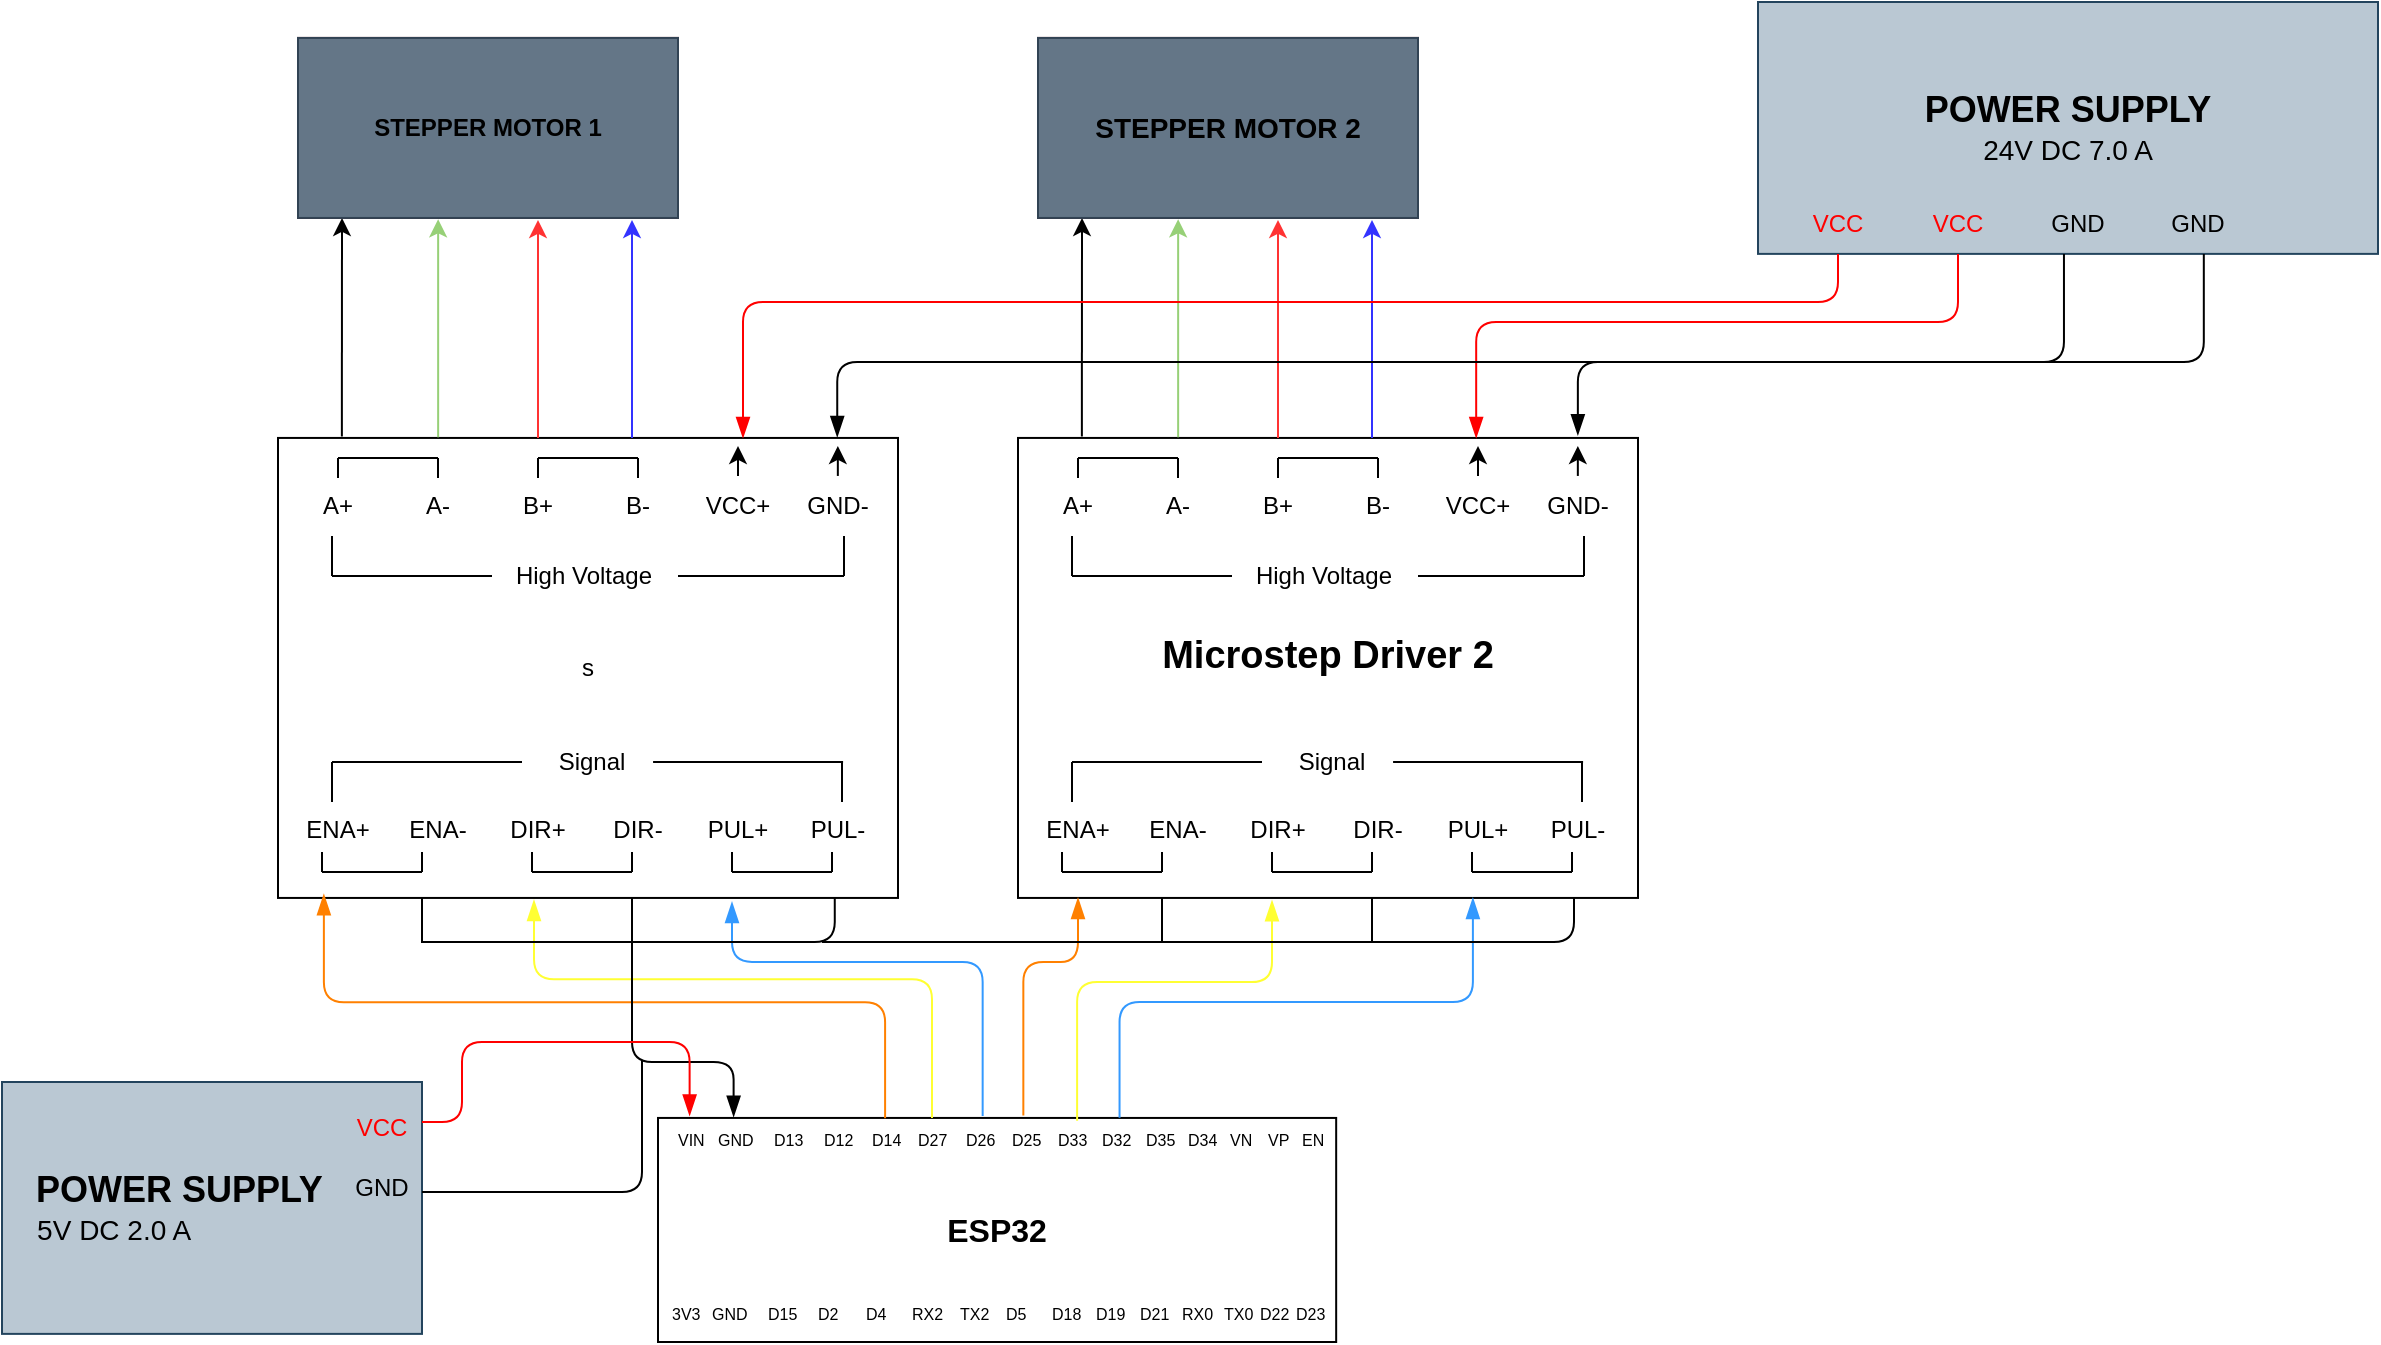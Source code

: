<mxfile version="28.2.5">
  <diagram name="Page-1" id="NISjGBsvbTp_gRpJttBt">
    <mxGraphModel dx="1188" dy="619" grid="1" gridSize="10" guides="1" tooltips="1" connect="1" arrows="1" fold="1" page="1" pageScale="1" pageWidth="1169" pageHeight="827" background="none" math="0" shadow="0">
      <root>
        <mxCell id="0" />
        <mxCell id="1" parent="0" />
        <mxCell id="rqgMfOlDbwQ9i6LX4Ijk-1" value="s" style="rounded=0;whiteSpace=wrap;html=1;movable=1;resizable=1;rotatable=1;deletable=1;editable=1;locked=0;connectable=1;fillColor=default;" parent="1" vertex="1">
          <mxGeometry x="703" y="697.97" width="310" height="230" as="geometry" />
        </mxCell>
        <mxCell id="rqgMfOlDbwQ9i6LX4Ijk-11" value="A+" style="text;html=1;align=center;verticalAlign=middle;whiteSpace=wrap;rounded=0;labelBorderColor=none;fontColor=default;" parent="1" vertex="1">
          <mxGeometry x="703" y="716.97" width="60" height="30" as="geometry" />
        </mxCell>
        <mxCell id="rqgMfOlDbwQ9i6LX4Ijk-12" value="GND-" style="text;html=1;align=center;verticalAlign=middle;whiteSpace=wrap;rounded=0;" parent="1" vertex="1">
          <mxGeometry x="953" y="716.97" width="60" height="30" as="geometry" />
        </mxCell>
        <mxCell id="rqgMfOlDbwQ9i6LX4Ijk-13" value="A-" style="text;html=1;align=center;verticalAlign=middle;whiteSpace=wrap;rounded=0;fontColor=default;labelBackgroundColor=none;textShadow=0;labelBorderColor=none;" parent="1" vertex="1">
          <mxGeometry x="753" y="716.97" width="60" height="30" as="geometry" />
        </mxCell>
        <mxCell id="rqgMfOlDbwQ9i6LX4Ijk-14" value="B+" style="text;html=1;align=center;verticalAlign=middle;whiteSpace=wrap;rounded=0;" parent="1" vertex="1">
          <mxGeometry x="803" y="716.97" width="60" height="30" as="geometry" />
        </mxCell>
        <mxCell id="rqgMfOlDbwQ9i6LX4Ijk-15" value="B-" style="text;html=1;align=center;verticalAlign=middle;whiteSpace=wrap;rounded=0;" parent="1" vertex="1">
          <mxGeometry x="853" y="716.97" width="60" height="30" as="geometry" />
        </mxCell>
        <mxCell id="rqgMfOlDbwQ9i6LX4Ijk-16" value="VCC+" style="text;html=1;align=center;verticalAlign=middle;whiteSpace=wrap;rounded=0;" parent="1" vertex="1">
          <mxGeometry x="903" y="716.97" width="60" height="30" as="geometry" />
        </mxCell>
        <mxCell id="rqgMfOlDbwQ9i6LX4Ijk-2" value="ENA+" style="text;html=1;align=center;verticalAlign=middle;whiteSpace=wrap;rounded=0;" parent="1" vertex="1">
          <mxGeometry x="703" y="878.97" width="60" height="30" as="geometry" />
        </mxCell>
        <mxCell id="rqgMfOlDbwQ9i6LX4Ijk-3" value="ENA-" style="text;html=1;align=center;verticalAlign=middle;whiteSpace=wrap;rounded=0;" parent="1" vertex="1">
          <mxGeometry x="753" y="878.97" width="60" height="30" as="geometry" />
        </mxCell>
        <mxCell id="rqgMfOlDbwQ9i6LX4Ijk-25" value="" style="group;rotation=-180;" parent="1" vertex="1" connectable="0">
          <mxGeometry x="725" y="904.97" width="50" height="10" as="geometry" />
        </mxCell>
        <mxCell id="rqgMfOlDbwQ9i6LX4Ijk-20" value="" style="endArrow=none;html=1;rounded=0;exitX=0.5;exitY=0;exitDx=0;exitDy=0;" parent="rqgMfOlDbwQ9i6LX4Ijk-25" edge="1">
          <mxGeometry width="50" height="50" relative="1" as="geometry">
            <mxPoint as="sourcePoint" />
            <mxPoint y="10" as="targetPoint" />
          </mxGeometry>
        </mxCell>
        <mxCell id="rqgMfOlDbwQ9i6LX4Ijk-24" value="" style="endArrow=none;html=1;rounded=0;" parent="rqgMfOlDbwQ9i6LX4Ijk-25" edge="1">
          <mxGeometry width="50" height="50" relative="1" as="geometry">
            <mxPoint x="50" y="10" as="sourcePoint" />
            <mxPoint y="10" as="targetPoint" />
          </mxGeometry>
        </mxCell>
        <mxCell id="rqgMfOlDbwQ9i6LX4Ijk-26" value="" style="group;rotation=-180;" parent="rqgMfOlDbwQ9i6LX4Ijk-25" vertex="1" connectable="0">
          <mxGeometry width="50" height="10" as="geometry" />
        </mxCell>
        <mxCell id="rqgMfOlDbwQ9i6LX4Ijk-27" value="" style="endArrow=none;html=1;rounded=0;exitX=0.5;exitY=0;exitDx=0;exitDy=0;" parent="rqgMfOlDbwQ9i6LX4Ijk-26" edge="1">
          <mxGeometry width="50" height="50" relative="1" as="geometry">
            <mxPoint x="50" as="sourcePoint" />
            <mxPoint x="50" y="10" as="targetPoint" />
          </mxGeometry>
        </mxCell>
        <mxCell id="rqgMfOlDbwQ9i6LX4Ijk-28" value="" style="endArrow=none;html=1;rounded=0;exitX=0.5;exitY=0;exitDx=0;exitDy=0;" parent="rqgMfOlDbwQ9i6LX4Ijk-26" edge="1">
          <mxGeometry width="50" height="50" relative="1" as="geometry">
            <mxPoint as="sourcePoint" />
            <mxPoint y="10" as="targetPoint" />
          </mxGeometry>
        </mxCell>
        <mxCell id="rqgMfOlDbwQ9i6LX4Ijk-29" value="" style="endArrow=none;html=1;rounded=0;" parent="rqgMfOlDbwQ9i6LX4Ijk-26" edge="1">
          <mxGeometry width="50" height="50" relative="1" as="geometry">
            <mxPoint x="50" y="10" as="sourcePoint" />
            <mxPoint y="10" as="targetPoint" />
          </mxGeometry>
        </mxCell>
        <mxCell id="rqgMfOlDbwQ9i6LX4Ijk-7" value="DIR+" style="text;html=1;align=center;verticalAlign=middle;whiteSpace=wrap;rounded=0;" parent="1" vertex="1">
          <mxGeometry x="803" y="878.97" width="60" height="30" as="geometry" />
        </mxCell>
        <mxCell id="rqgMfOlDbwQ9i6LX4Ijk-8" value="DIR-" style="text;html=1;align=center;verticalAlign=middle;whiteSpace=wrap;rounded=0;" parent="1" vertex="1">
          <mxGeometry x="853" y="878.97" width="60" height="30" as="geometry" />
        </mxCell>
        <mxCell id="rqgMfOlDbwQ9i6LX4Ijk-9" value="PUL+" style="text;html=1;align=center;verticalAlign=middle;whiteSpace=wrap;rounded=0;" parent="1" vertex="1">
          <mxGeometry x="903" y="878.97" width="60" height="30" as="geometry" />
        </mxCell>
        <mxCell id="rqgMfOlDbwQ9i6LX4Ijk-10" value="PUL-" style="text;html=1;align=center;verticalAlign=middle;whiteSpace=wrap;rounded=0;" parent="1" vertex="1">
          <mxGeometry x="953" y="878.97" width="60" height="30" as="geometry" />
        </mxCell>
        <mxCell id="rqgMfOlDbwQ9i6LX4Ijk-62" value="" style="group;rotation=-180;" parent="1" vertex="1" connectable="0">
          <mxGeometry x="830" y="904.97" width="50" height="10" as="geometry" />
        </mxCell>
        <mxCell id="rqgMfOlDbwQ9i6LX4Ijk-63" value="" style="endArrow=none;html=1;rounded=0;exitX=0.5;exitY=0;exitDx=0;exitDy=0;" parent="rqgMfOlDbwQ9i6LX4Ijk-62" edge="1">
          <mxGeometry width="50" height="50" relative="1" as="geometry">
            <mxPoint as="sourcePoint" />
            <mxPoint y="10" as="targetPoint" />
          </mxGeometry>
        </mxCell>
        <mxCell id="rqgMfOlDbwQ9i6LX4Ijk-64" value="" style="endArrow=none;html=1;rounded=0;" parent="rqgMfOlDbwQ9i6LX4Ijk-62" edge="1">
          <mxGeometry width="50" height="50" relative="1" as="geometry">
            <mxPoint x="50" y="10" as="sourcePoint" />
            <mxPoint y="10" as="targetPoint" />
          </mxGeometry>
        </mxCell>
        <mxCell id="rqgMfOlDbwQ9i6LX4Ijk-65" value="" style="group;rotation=-180;" parent="rqgMfOlDbwQ9i6LX4Ijk-62" vertex="1" connectable="0">
          <mxGeometry width="50" height="10" as="geometry" />
        </mxCell>
        <mxCell id="rqgMfOlDbwQ9i6LX4Ijk-66" value="" style="endArrow=none;html=1;rounded=0;exitX=0.5;exitY=0;exitDx=0;exitDy=0;" parent="rqgMfOlDbwQ9i6LX4Ijk-65" edge="1">
          <mxGeometry width="50" height="50" relative="1" as="geometry">
            <mxPoint x="50" as="sourcePoint" />
            <mxPoint x="50" y="10" as="targetPoint" />
          </mxGeometry>
        </mxCell>
        <mxCell id="rqgMfOlDbwQ9i6LX4Ijk-67" value="" style="endArrow=none;html=1;rounded=0;exitX=0.5;exitY=0;exitDx=0;exitDy=0;" parent="rqgMfOlDbwQ9i6LX4Ijk-65" edge="1">
          <mxGeometry width="50" height="50" relative="1" as="geometry">
            <mxPoint as="sourcePoint" />
            <mxPoint y="10" as="targetPoint" />
          </mxGeometry>
        </mxCell>
        <mxCell id="rqgMfOlDbwQ9i6LX4Ijk-68" value="" style="endArrow=none;html=1;rounded=0;" parent="rqgMfOlDbwQ9i6LX4Ijk-65" edge="1">
          <mxGeometry width="50" height="50" relative="1" as="geometry">
            <mxPoint x="50" y="10" as="sourcePoint" />
            <mxPoint y="10" as="targetPoint" />
          </mxGeometry>
        </mxCell>
        <mxCell id="rqgMfOlDbwQ9i6LX4Ijk-69" value="" style="group;rotation=-180;" parent="1" vertex="1" connectable="0">
          <mxGeometry x="930" y="904.97" width="50" height="10" as="geometry" />
        </mxCell>
        <mxCell id="rqgMfOlDbwQ9i6LX4Ijk-70" value="" style="endArrow=none;html=1;rounded=0;exitX=0.5;exitY=0;exitDx=0;exitDy=0;" parent="rqgMfOlDbwQ9i6LX4Ijk-69" edge="1">
          <mxGeometry width="50" height="50" relative="1" as="geometry">
            <mxPoint as="sourcePoint" />
            <mxPoint y="10" as="targetPoint" />
          </mxGeometry>
        </mxCell>
        <mxCell id="rqgMfOlDbwQ9i6LX4Ijk-71" value="" style="endArrow=none;html=1;rounded=0;" parent="rqgMfOlDbwQ9i6LX4Ijk-69" edge="1">
          <mxGeometry width="50" height="50" relative="1" as="geometry">
            <mxPoint x="50" y="10" as="sourcePoint" />
            <mxPoint y="10" as="targetPoint" />
          </mxGeometry>
        </mxCell>
        <mxCell id="rqgMfOlDbwQ9i6LX4Ijk-72" value="" style="group;rotation=-180;" parent="rqgMfOlDbwQ9i6LX4Ijk-69" vertex="1" connectable="0">
          <mxGeometry width="50" height="10" as="geometry" />
        </mxCell>
        <mxCell id="rqgMfOlDbwQ9i6LX4Ijk-73" value="" style="endArrow=none;html=1;rounded=0;exitX=0.5;exitY=0;exitDx=0;exitDy=0;" parent="rqgMfOlDbwQ9i6LX4Ijk-72" edge="1">
          <mxGeometry width="50" height="50" relative="1" as="geometry">
            <mxPoint x="50" as="sourcePoint" />
            <mxPoint x="50" y="10" as="targetPoint" />
          </mxGeometry>
        </mxCell>
        <mxCell id="rqgMfOlDbwQ9i6LX4Ijk-74" value="" style="endArrow=none;html=1;rounded=0;exitX=0.5;exitY=0;exitDx=0;exitDy=0;" parent="rqgMfOlDbwQ9i6LX4Ijk-72" edge="1">
          <mxGeometry width="50" height="50" relative="1" as="geometry">
            <mxPoint as="sourcePoint" />
            <mxPoint y="10" as="targetPoint" />
          </mxGeometry>
        </mxCell>
        <mxCell id="rqgMfOlDbwQ9i6LX4Ijk-75" value="" style="endArrow=none;html=1;rounded=0;" parent="rqgMfOlDbwQ9i6LX4Ijk-72" edge="1">
          <mxGeometry width="50" height="50" relative="1" as="geometry">
            <mxPoint x="50" y="10" as="sourcePoint" />
            <mxPoint y="10" as="targetPoint" />
          </mxGeometry>
        </mxCell>
        <mxCell id="rqgMfOlDbwQ9i6LX4Ijk-82" value="" style="group" parent="1" vertex="1" connectable="0">
          <mxGeometry x="730" y="849.97" width="255.54" height="30" as="geometry" />
        </mxCell>
        <mxCell id="rqgMfOlDbwQ9i6LX4Ijk-17" value="Signal" style="text;html=1;align=center;verticalAlign=middle;whiteSpace=wrap;rounded=0;" parent="rqgMfOlDbwQ9i6LX4Ijk-82" vertex="1">
          <mxGeometry x="100.0" width="60" height="20" as="geometry" />
        </mxCell>
        <mxCell id="rqgMfOlDbwQ9i6LX4Ijk-81" value="" style="group" parent="rqgMfOlDbwQ9i6LX4Ijk-82" vertex="1" connectable="0">
          <mxGeometry y="10" width="255.54" height="20" as="geometry" />
        </mxCell>
        <mxCell id="rqgMfOlDbwQ9i6LX4Ijk-56" value="" style="endArrow=none;html=1;rounded=0;entryX=0;entryY=0.5;entryDx=0;entryDy=0;exitX=0.121;exitY=0.647;exitDx=0;exitDy=0;exitPerimeter=0;" parent="rqgMfOlDbwQ9i6LX4Ijk-81" edge="1">
          <mxGeometry width="50" height="50" relative="1" as="geometry">
            <mxPoint x="160.54" as="sourcePoint" />
            <mxPoint x="255.54" as="targetPoint" />
          </mxGeometry>
        </mxCell>
        <mxCell id="rqgMfOlDbwQ9i6LX4Ijk-57" value="" style="endArrow=none;html=1;rounded=0;entryX=0.121;entryY=0.765;entryDx=0;entryDy=0;exitX=0.121;exitY=0.647;exitDx=0;exitDy=0;exitPerimeter=0;entryPerimeter=0;" parent="rqgMfOlDbwQ9i6LX4Ijk-81" edge="1">
          <mxGeometry width="50" height="50" relative="1" as="geometry">
            <mxPoint x="255.0" as="sourcePoint" />
            <mxPoint x="255.0" y="20" as="targetPoint" />
          </mxGeometry>
        </mxCell>
        <mxCell id="rqgMfOlDbwQ9i6LX4Ijk-78" value="" style="endArrow=none;html=1;rounded=0;entryX=0;entryY=0.5;entryDx=0;entryDy=0;exitX=0.121;exitY=0.647;exitDx=0;exitDy=0;exitPerimeter=0;" parent="rqgMfOlDbwQ9i6LX4Ijk-81" edge="1">
          <mxGeometry width="50" height="50" relative="1" as="geometry">
            <mxPoint as="sourcePoint" />
            <mxPoint x="95" as="targetPoint" />
          </mxGeometry>
        </mxCell>
        <mxCell id="rqgMfOlDbwQ9i6LX4Ijk-79" value="" style="endArrow=none;html=1;rounded=0;entryX=0.121;entryY=0.765;entryDx=0;entryDy=0;entryPerimeter=0;" parent="rqgMfOlDbwQ9i6LX4Ijk-81" edge="1">
          <mxGeometry width="50" height="50" relative="1" as="geometry">
            <mxPoint x="5.684e-14" as="sourcePoint" />
            <mxPoint x="5.684e-14" y="20" as="targetPoint" />
          </mxGeometry>
        </mxCell>
        <mxCell id="rqgMfOlDbwQ9i6LX4Ijk-92" value="" style="group" parent="1" vertex="1" connectable="0">
          <mxGeometry x="730" y="746.97" width="256.0" height="30" as="geometry" />
        </mxCell>
        <mxCell id="rqgMfOlDbwQ9i6LX4Ijk-87" value="" style="endArrow=none;html=1;rounded=0;entryX=0.121;entryY=0.765;entryDx=0;entryDy=0;exitX=0.121;exitY=0.647;exitDx=0;exitDy=0;exitPerimeter=0;entryPerimeter=0;" parent="rqgMfOlDbwQ9i6LX4Ijk-92" edge="1">
          <mxGeometry width="50" height="50" relative="1" as="geometry">
            <mxPoint y="20" as="sourcePoint" />
            <mxPoint as="targetPoint" />
          </mxGeometry>
        </mxCell>
        <mxCell id="rqgMfOlDbwQ9i6LX4Ijk-84" value="High Voltage" style="text;html=1;align=center;verticalAlign=middle;whiteSpace=wrap;rounded=0;rotation=0;" parent="rqgMfOlDbwQ9i6LX4Ijk-92" vertex="1">
          <mxGeometry x="80.0" y="10" width="92" height="20" as="geometry" />
        </mxCell>
        <mxCell id="rqgMfOlDbwQ9i6LX4Ijk-86" value="" style="endArrow=none;html=1;rounded=0;entryX=0;entryY=0.5;entryDx=0;entryDy=0;exitX=0;exitY=0.5;exitDx=0;exitDy=0;" parent="rqgMfOlDbwQ9i6LX4Ijk-92" source="rqgMfOlDbwQ9i6LX4Ijk-84" edge="1">
          <mxGeometry width="50" height="50" relative="1" as="geometry">
            <mxPoint x="95.0" y="20" as="sourcePoint" />
            <mxPoint y="20" as="targetPoint" />
          </mxGeometry>
        </mxCell>
        <mxCell id="rqgMfOlDbwQ9i6LX4Ijk-88" value="" style="endArrow=none;html=1;rounded=0;exitX=0.121;exitY=0.647;exitDx=0;exitDy=0;exitPerimeter=0;" parent="rqgMfOlDbwQ9i6LX4Ijk-92" edge="1">
          <mxGeometry width="50" height="50" relative="1" as="geometry">
            <mxPoint x="256.0" y="20" as="sourcePoint" />
            <mxPoint x="173.0" y="20" as="targetPoint" />
          </mxGeometry>
        </mxCell>
        <mxCell id="rqgMfOlDbwQ9i6LX4Ijk-89" value="" style="endArrow=none;html=1;rounded=0;entryX=0.121;entryY=0.765;entryDx=0;entryDy=0;entryPerimeter=0;" parent="rqgMfOlDbwQ9i6LX4Ijk-92" edge="1">
          <mxGeometry width="50" height="50" relative="1" as="geometry">
            <mxPoint x="256.0" y="20" as="sourcePoint" />
            <mxPoint x="256.0" as="targetPoint" />
          </mxGeometry>
        </mxCell>
        <mxCell id="rqgMfOlDbwQ9i6LX4Ijk-95" value="" style="group;rotation=0;" parent="1" vertex="1" connectable="0">
          <mxGeometry x="733" y="707.97" width="50" height="10" as="geometry" />
        </mxCell>
        <mxCell id="rqgMfOlDbwQ9i6LX4Ijk-96" value="" style="endArrow=none;html=1;rounded=0;exitX=0.5;exitY=0;exitDx=0;exitDy=0;" parent="rqgMfOlDbwQ9i6LX4Ijk-95" edge="1">
          <mxGeometry width="50" height="50" relative="1" as="geometry">
            <mxPoint x="50" y="10" as="sourcePoint" />
            <mxPoint x="50" as="targetPoint" />
          </mxGeometry>
        </mxCell>
        <mxCell id="rqgMfOlDbwQ9i6LX4Ijk-97" value="" style="endArrow=none;html=1;rounded=0;" parent="rqgMfOlDbwQ9i6LX4Ijk-95" edge="1">
          <mxGeometry width="50" height="50" relative="1" as="geometry">
            <mxPoint as="sourcePoint" />
            <mxPoint x="50" as="targetPoint" />
          </mxGeometry>
        </mxCell>
        <mxCell id="rqgMfOlDbwQ9i6LX4Ijk-98" value="" style="group;rotation=0;" parent="rqgMfOlDbwQ9i6LX4Ijk-95" vertex="1" connectable="0">
          <mxGeometry width="50" height="10" as="geometry" />
        </mxCell>
        <mxCell id="rqgMfOlDbwQ9i6LX4Ijk-99" value="" style="endArrow=none;html=1;rounded=0;exitX=0.5;exitY=0;exitDx=0;exitDy=0;" parent="rqgMfOlDbwQ9i6LX4Ijk-98" edge="1">
          <mxGeometry width="50" height="50" relative="1" as="geometry">
            <mxPoint y="10" as="sourcePoint" />
            <mxPoint as="targetPoint" />
          </mxGeometry>
        </mxCell>
        <mxCell id="rqgMfOlDbwQ9i6LX4Ijk-100" value="" style="endArrow=none;html=1;rounded=0;exitX=0.5;exitY=0;exitDx=0;exitDy=0;" parent="rqgMfOlDbwQ9i6LX4Ijk-98" edge="1">
          <mxGeometry width="50" height="50" relative="1" as="geometry">
            <mxPoint x="50" y="10" as="sourcePoint" />
            <mxPoint x="50" as="targetPoint" />
          </mxGeometry>
        </mxCell>
        <mxCell id="rqgMfOlDbwQ9i6LX4Ijk-101" value="" style="endArrow=none;html=1;rounded=0;" parent="rqgMfOlDbwQ9i6LX4Ijk-98" edge="1">
          <mxGeometry width="50" height="50" relative="1" as="geometry">
            <mxPoint as="sourcePoint" />
            <mxPoint x="50" as="targetPoint" />
          </mxGeometry>
        </mxCell>
        <mxCell id="rqgMfOlDbwQ9i6LX4Ijk-102" value="" style="group;rotation=0;" parent="1" vertex="1" connectable="0">
          <mxGeometry x="833" y="707.97" width="50" height="10" as="geometry" />
        </mxCell>
        <mxCell id="rqgMfOlDbwQ9i6LX4Ijk-103" value="" style="endArrow=none;html=1;rounded=0;exitX=0.5;exitY=0;exitDx=0;exitDy=0;" parent="rqgMfOlDbwQ9i6LX4Ijk-102" edge="1">
          <mxGeometry width="50" height="50" relative="1" as="geometry">
            <mxPoint x="50" y="10" as="sourcePoint" />
            <mxPoint x="50" as="targetPoint" />
          </mxGeometry>
        </mxCell>
        <mxCell id="rqgMfOlDbwQ9i6LX4Ijk-104" value="" style="endArrow=none;html=1;rounded=0;" parent="rqgMfOlDbwQ9i6LX4Ijk-102" edge="1">
          <mxGeometry width="50" height="50" relative="1" as="geometry">
            <mxPoint as="sourcePoint" />
            <mxPoint x="50" as="targetPoint" />
          </mxGeometry>
        </mxCell>
        <mxCell id="rqgMfOlDbwQ9i6LX4Ijk-105" value="" style="group;rotation=0;" parent="rqgMfOlDbwQ9i6LX4Ijk-102" vertex="1" connectable="0">
          <mxGeometry width="50" height="10" as="geometry" />
        </mxCell>
        <mxCell id="rqgMfOlDbwQ9i6LX4Ijk-106" value="" style="endArrow=none;html=1;rounded=0;exitX=0.5;exitY=0;exitDx=0;exitDy=0;" parent="rqgMfOlDbwQ9i6LX4Ijk-105" edge="1">
          <mxGeometry width="50" height="50" relative="1" as="geometry">
            <mxPoint y="10" as="sourcePoint" />
            <mxPoint as="targetPoint" />
          </mxGeometry>
        </mxCell>
        <mxCell id="rqgMfOlDbwQ9i6LX4Ijk-107" value="" style="endArrow=none;html=1;rounded=0;exitX=0.5;exitY=0;exitDx=0;exitDy=0;" parent="rqgMfOlDbwQ9i6LX4Ijk-105" edge="1">
          <mxGeometry width="50" height="50" relative="1" as="geometry">
            <mxPoint x="50" y="10" as="sourcePoint" />
            <mxPoint x="50" as="targetPoint" />
          </mxGeometry>
        </mxCell>
        <mxCell id="rqgMfOlDbwQ9i6LX4Ijk-108" value="" style="endArrow=none;html=1;rounded=0;" parent="rqgMfOlDbwQ9i6LX4Ijk-105" edge="1">
          <mxGeometry width="50" height="50" relative="1" as="geometry">
            <mxPoint as="sourcePoint" />
            <mxPoint x="50" as="targetPoint" />
          </mxGeometry>
        </mxCell>
        <mxCell id="rqgMfOlDbwQ9i6LX4Ijk-117" value="" style="endArrow=classic;html=1;rounded=0;exitX=0.5;exitY=0;exitDx=0;exitDy=0;" parent="1" source="rqgMfOlDbwQ9i6LX4Ijk-16" edge="1">
          <mxGeometry width="50" height="50" relative="1" as="geometry">
            <mxPoint x="853" y="737.97" as="sourcePoint" />
            <mxPoint x="933" y="701.97" as="targetPoint" />
          </mxGeometry>
        </mxCell>
        <mxCell id="rqgMfOlDbwQ9i6LX4Ijk-122" value="" style="endArrow=classic;html=1;rounded=0;exitX=0.5;exitY=0;exitDx=0;exitDy=0;" parent="1" edge="1">
          <mxGeometry width="50" height="50" relative="1" as="geometry">
            <mxPoint x="982.92" y="716.97" as="sourcePoint" />
            <mxPoint x="982.92" y="701.97" as="targetPoint" />
          </mxGeometry>
        </mxCell>
        <mxCell id="rqgMfOlDbwQ9i6LX4Ijk-123" value="" style="endArrow=classic;html=1;rounded=0;exitX=0.103;exitY=-0.003;exitDx=0;exitDy=0;exitPerimeter=0;fontColor=light-dark(#000000,#000000);strokeColor=light-dark(#000000,#000000);" parent="1" source="rqgMfOlDbwQ9i6LX4Ijk-1" edge="1">
          <mxGeometry width="50" height="50" relative="1" as="geometry">
            <mxPoint x="733" y="637.97" as="sourcePoint" />
            <mxPoint x="735" y="587.97" as="targetPoint" />
          </mxGeometry>
        </mxCell>
        <mxCell id="rqgMfOlDbwQ9i6LX4Ijk-124" value="" style="endArrow=classic;html=1;rounded=0;exitX=0.103;exitY=-0.003;exitDx=0;exitDy=0;exitPerimeter=0;fontColor=light-dark(#000000,#000000);strokeColor=light-dark(#97D077,#97D077);" parent="1" edge="1">
          <mxGeometry width="50" height="50" relative="1" as="geometry">
            <mxPoint x="783.07" y="697.66" as="sourcePoint" />
            <mxPoint x="783.07" y="588.66" as="targetPoint" />
          </mxGeometry>
        </mxCell>
        <mxCell id="rqgMfOlDbwQ9i6LX4Ijk-125" value="" style="endArrow=classic;html=1;rounded=0;exitX=0.103;exitY=-0.003;exitDx=0;exitDy=0;exitPerimeter=0;fontColor=light-dark(#000000,#000000);strokeColor=light-dark(#3333FF,#3333FF);" parent="1" edge="1">
          <mxGeometry width="50" height="50" relative="1" as="geometry">
            <mxPoint x="880" y="697.97" as="sourcePoint" />
            <mxPoint x="880" y="588.97" as="targetPoint" />
          </mxGeometry>
        </mxCell>
        <mxCell id="rqgMfOlDbwQ9i6LX4Ijk-127" value="" style="endArrow=classic;html=1;rounded=0;exitX=0.103;exitY=-0.003;exitDx=0;exitDy=0;exitPerimeter=0;fontColor=light-dark(#000000,#000000);strokeColor=light-dark(#FF3333,#FF3333);" parent="1" edge="1">
          <mxGeometry width="50" height="50" relative="1" as="geometry">
            <mxPoint x="833" y="697.97" as="sourcePoint" />
            <mxPoint x="833" y="588.97" as="targetPoint" />
          </mxGeometry>
        </mxCell>
        <mxCell id="rqgMfOlDbwQ9i6LX4Ijk-131" value="" style="group;fillColor=#a20025;fontColor=#ffffff;strokeColor=#6F0000;container=0;" parent="1" vertex="1" connectable="0">
          <mxGeometry x="713" y="497.97" width="190" height="90" as="geometry" />
        </mxCell>
        <mxCell id="rqgMfOlDbwQ9i6LX4Ijk-128" value="&lt;font style=&quot;color: light-dark(rgb(0, 0, 0), rgb(255, 255, 255));&quot;&gt;&lt;b&gt;STEPPER MOTOR 1&lt;/b&gt;&lt;/font&gt;" style="rounded=0;whiteSpace=wrap;html=1;fillColor=#647687;strokeColor=#314354;fontColor=#ffffff;" parent="1" vertex="1">
          <mxGeometry x="713" y="497.97" width="190" height="90" as="geometry" />
        </mxCell>
        <mxCell id="rqgMfOlDbwQ9i6LX4Ijk-139" value="&lt;h1 style=&quot;margin-top: 0px;&quot;&gt;&lt;font style=&quot;font-size: 19px;&quot;&gt;Microstep Driver 2&lt;/font&gt;&lt;/h1&gt;" style="rounded=0;whiteSpace=wrap;html=1;movable=1;resizable=1;rotatable=1;deletable=1;editable=1;locked=0;connectable=1;fillColor=default;" parent="1" vertex="1">
          <mxGeometry x="1073" y="697.97" width="310" height="230" as="geometry" />
        </mxCell>
        <mxCell id="rqgMfOlDbwQ9i6LX4Ijk-141" value="A+" style="text;html=1;align=center;verticalAlign=middle;whiteSpace=wrap;rounded=0;labelBorderColor=none;fontColor=default;" parent="1" vertex="1">
          <mxGeometry x="1073" y="716.97" width="60" height="30" as="geometry" />
        </mxCell>
        <mxCell id="rqgMfOlDbwQ9i6LX4Ijk-142" value="GND-" style="text;html=1;align=center;verticalAlign=middle;whiteSpace=wrap;rounded=0;" parent="1" vertex="1">
          <mxGeometry x="1323" y="716.97" width="60" height="30" as="geometry" />
        </mxCell>
        <mxCell id="rqgMfOlDbwQ9i6LX4Ijk-143" value="A-" style="text;html=1;align=center;verticalAlign=middle;whiteSpace=wrap;rounded=0;fontColor=default;labelBackgroundColor=none;textShadow=0;labelBorderColor=none;" parent="1" vertex="1">
          <mxGeometry x="1123" y="716.97" width="60" height="30" as="geometry" />
        </mxCell>
        <mxCell id="rqgMfOlDbwQ9i6LX4Ijk-144" value="B+" style="text;html=1;align=center;verticalAlign=middle;whiteSpace=wrap;rounded=0;" parent="1" vertex="1">
          <mxGeometry x="1173" y="716.97" width="60" height="30" as="geometry" />
        </mxCell>
        <mxCell id="rqgMfOlDbwQ9i6LX4Ijk-145" value="B-" style="text;html=1;align=center;verticalAlign=middle;whiteSpace=wrap;rounded=0;" parent="1" vertex="1">
          <mxGeometry x="1223" y="716.97" width="60" height="30" as="geometry" />
        </mxCell>
        <mxCell id="rqgMfOlDbwQ9i6LX4Ijk-146" value="VCC+" style="text;html=1;align=center;verticalAlign=middle;whiteSpace=wrap;rounded=0;" parent="1" vertex="1">
          <mxGeometry x="1273" y="716.97" width="60" height="30" as="geometry" />
        </mxCell>
        <mxCell id="rqgMfOlDbwQ9i6LX4Ijk-147" value="ENA+" style="text;html=1;align=center;verticalAlign=middle;whiteSpace=wrap;rounded=0;" parent="1" vertex="1">
          <mxGeometry x="1073" y="878.97" width="60" height="30" as="geometry" />
        </mxCell>
        <mxCell id="rqgMfOlDbwQ9i6LX4Ijk-148" value="ENA-" style="text;html=1;align=center;verticalAlign=middle;whiteSpace=wrap;rounded=0;" parent="1" vertex="1">
          <mxGeometry x="1123" y="878.97" width="60" height="30" as="geometry" />
        </mxCell>
        <mxCell id="rqgMfOlDbwQ9i6LX4Ijk-149" value="" style="group;rotation=-180;" parent="1" vertex="1" connectable="0">
          <mxGeometry x="1095" y="904.97" width="50" height="10" as="geometry" />
        </mxCell>
        <mxCell id="rqgMfOlDbwQ9i6LX4Ijk-150" value="" style="endArrow=none;html=1;rounded=0;exitX=0.5;exitY=0;exitDx=0;exitDy=0;" parent="rqgMfOlDbwQ9i6LX4Ijk-149" edge="1">
          <mxGeometry width="50" height="50" relative="1" as="geometry">
            <mxPoint as="sourcePoint" />
            <mxPoint y="10" as="targetPoint" />
          </mxGeometry>
        </mxCell>
        <mxCell id="rqgMfOlDbwQ9i6LX4Ijk-151" value="" style="endArrow=none;html=1;rounded=0;" parent="rqgMfOlDbwQ9i6LX4Ijk-149" edge="1">
          <mxGeometry width="50" height="50" relative="1" as="geometry">
            <mxPoint x="50" y="10" as="sourcePoint" />
            <mxPoint y="10" as="targetPoint" />
          </mxGeometry>
        </mxCell>
        <mxCell id="rqgMfOlDbwQ9i6LX4Ijk-152" value="" style="group;rotation=-180;" parent="rqgMfOlDbwQ9i6LX4Ijk-149" vertex="1" connectable="0">
          <mxGeometry width="50" height="10" as="geometry" />
        </mxCell>
        <mxCell id="rqgMfOlDbwQ9i6LX4Ijk-153" value="" style="endArrow=none;html=1;rounded=0;exitX=0.5;exitY=0;exitDx=0;exitDy=0;" parent="rqgMfOlDbwQ9i6LX4Ijk-152" edge="1">
          <mxGeometry width="50" height="50" relative="1" as="geometry">
            <mxPoint x="50" as="sourcePoint" />
            <mxPoint x="50" y="10" as="targetPoint" />
          </mxGeometry>
        </mxCell>
        <mxCell id="rqgMfOlDbwQ9i6LX4Ijk-154" value="" style="endArrow=none;html=1;rounded=0;exitX=0.5;exitY=0;exitDx=0;exitDy=0;" parent="rqgMfOlDbwQ9i6LX4Ijk-152" edge="1">
          <mxGeometry width="50" height="50" relative="1" as="geometry">
            <mxPoint as="sourcePoint" />
            <mxPoint y="10" as="targetPoint" />
          </mxGeometry>
        </mxCell>
        <mxCell id="rqgMfOlDbwQ9i6LX4Ijk-155" value="" style="endArrow=none;html=1;rounded=0;" parent="rqgMfOlDbwQ9i6LX4Ijk-152" edge="1">
          <mxGeometry width="50" height="50" relative="1" as="geometry">
            <mxPoint x="50" y="10" as="sourcePoint" />
            <mxPoint y="10" as="targetPoint" />
          </mxGeometry>
        </mxCell>
        <mxCell id="rqgMfOlDbwQ9i6LX4Ijk-156" value="DIR+" style="text;html=1;align=center;verticalAlign=middle;whiteSpace=wrap;rounded=0;" parent="1" vertex="1">
          <mxGeometry x="1173" y="878.97" width="60" height="30" as="geometry" />
        </mxCell>
        <mxCell id="rqgMfOlDbwQ9i6LX4Ijk-157" value="DIR-" style="text;html=1;align=center;verticalAlign=middle;whiteSpace=wrap;rounded=0;" parent="1" vertex="1">
          <mxGeometry x="1223" y="878.97" width="60" height="30" as="geometry" />
        </mxCell>
        <mxCell id="rqgMfOlDbwQ9i6LX4Ijk-158" value="PUL+" style="text;html=1;align=center;verticalAlign=middle;whiteSpace=wrap;rounded=0;" parent="1" vertex="1">
          <mxGeometry x="1273" y="878.97" width="60" height="30" as="geometry" />
        </mxCell>
        <mxCell id="rqgMfOlDbwQ9i6LX4Ijk-159" value="PUL-" style="text;html=1;align=center;verticalAlign=middle;whiteSpace=wrap;rounded=0;" parent="1" vertex="1">
          <mxGeometry x="1323" y="878.97" width="60" height="30" as="geometry" />
        </mxCell>
        <mxCell id="rqgMfOlDbwQ9i6LX4Ijk-160" value="" style="group;rotation=-180;" parent="1" vertex="1" connectable="0">
          <mxGeometry x="1200" y="904.97" width="50" height="10" as="geometry" />
        </mxCell>
        <mxCell id="rqgMfOlDbwQ9i6LX4Ijk-161" value="" style="endArrow=none;html=1;rounded=0;exitX=0.5;exitY=0;exitDx=0;exitDy=0;" parent="rqgMfOlDbwQ9i6LX4Ijk-160" edge="1">
          <mxGeometry width="50" height="50" relative="1" as="geometry">
            <mxPoint as="sourcePoint" />
            <mxPoint y="10" as="targetPoint" />
          </mxGeometry>
        </mxCell>
        <mxCell id="rqgMfOlDbwQ9i6LX4Ijk-162" value="" style="endArrow=none;html=1;rounded=0;" parent="rqgMfOlDbwQ9i6LX4Ijk-160" edge="1">
          <mxGeometry width="50" height="50" relative="1" as="geometry">
            <mxPoint x="50" y="10" as="sourcePoint" />
            <mxPoint y="10" as="targetPoint" />
          </mxGeometry>
        </mxCell>
        <mxCell id="rqgMfOlDbwQ9i6LX4Ijk-163" value="" style="group;rotation=-180;" parent="rqgMfOlDbwQ9i6LX4Ijk-160" vertex="1" connectable="0">
          <mxGeometry width="50" height="10" as="geometry" />
        </mxCell>
        <mxCell id="rqgMfOlDbwQ9i6LX4Ijk-164" value="" style="endArrow=none;html=1;rounded=0;exitX=0.5;exitY=0;exitDx=0;exitDy=0;" parent="rqgMfOlDbwQ9i6LX4Ijk-163" edge="1">
          <mxGeometry width="50" height="50" relative="1" as="geometry">
            <mxPoint x="50" as="sourcePoint" />
            <mxPoint x="50" y="10" as="targetPoint" />
          </mxGeometry>
        </mxCell>
        <mxCell id="rqgMfOlDbwQ9i6LX4Ijk-165" value="" style="endArrow=none;html=1;rounded=0;exitX=0.5;exitY=0;exitDx=0;exitDy=0;" parent="rqgMfOlDbwQ9i6LX4Ijk-163" edge="1">
          <mxGeometry width="50" height="50" relative="1" as="geometry">
            <mxPoint as="sourcePoint" />
            <mxPoint y="10" as="targetPoint" />
          </mxGeometry>
        </mxCell>
        <mxCell id="rqgMfOlDbwQ9i6LX4Ijk-166" value="" style="endArrow=none;html=1;rounded=0;" parent="rqgMfOlDbwQ9i6LX4Ijk-163" edge="1">
          <mxGeometry width="50" height="50" relative="1" as="geometry">
            <mxPoint x="50" y="10" as="sourcePoint" />
            <mxPoint y="10" as="targetPoint" />
          </mxGeometry>
        </mxCell>
        <mxCell id="rqgMfOlDbwQ9i6LX4Ijk-167" value="" style="group;rotation=-180;" parent="1" vertex="1" connectable="0">
          <mxGeometry x="1300" y="904.97" width="50" height="10" as="geometry" />
        </mxCell>
        <mxCell id="rqgMfOlDbwQ9i6LX4Ijk-168" value="" style="endArrow=none;html=1;rounded=0;exitX=0.5;exitY=0;exitDx=0;exitDy=0;" parent="rqgMfOlDbwQ9i6LX4Ijk-167" edge="1">
          <mxGeometry width="50" height="50" relative="1" as="geometry">
            <mxPoint as="sourcePoint" />
            <mxPoint y="10" as="targetPoint" />
          </mxGeometry>
        </mxCell>
        <mxCell id="rqgMfOlDbwQ9i6LX4Ijk-169" value="" style="endArrow=none;html=1;rounded=0;" parent="rqgMfOlDbwQ9i6LX4Ijk-167" edge="1">
          <mxGeometry width="50" height="50" relative="1" as="geometry">
            <mxPoint x="50" y="10" as="sourcePoint" />
            <mxPoint y="10" as="targetPoint" />
          </mxGeometry>
        </mxCell>
        <mxCell id="rqgMfOlDbwQ9i6LX4Ijk-170" value="" style="group;rotation=-180;" parent="rqgMfOlDbwQ9i6LX4Ijk-167" vertex="1" connectable="0">
          <mxGeometry width="50" height="10" as="geometry" />
        </mxCell>
        <mxCell id="rqgMfOlDbwQ9i6LX4Ijk-171" value="" style="endArrow=none;html=1;rounded=0;exitX=0.5;exitY=0;exitDx=0;exitDy=0;" parent="rqgMfOlDbwQ9i6LX4Ijk-170" edge="1">
          <mxGeometry width="50" height="50" relative="1" as="geometry">
            <mxPoint x="50" as="sourcePoint" />
            <mxPoint x="50" y="10" as="targetPoint" />
          </mxGeometry>
        </mxCell>
        <mxCell id="rqgMfOlDbwQ9i6LX4Ijk-172" value="" style="endArrow=none;html=1;rounded=0;exitX=0.5;exitY=0;exitDx=0;exitDy=0;" parent="rqgMfOlDbwQ9i6LX4Ijk-170" edge="1">
          <mxGeometry width="50" height="50" relative="1" as="geometry">
            <mxPoint as="sourcePoint" />
            <mxPoint y="10" as="targetPoint" />
          </mxGeometry>
        </mxCell>
        <mxCell id="rqgMfOlDbwQ9i6LX4Ijk-173" value="" style="endArrow=none;html=1;rounded=0;" parent="rqgMfOlDbwQ9i6LX4Ijk-170" edge="1">
          <mxGeometry width="50" height="50" relative="1" as="geometry">
            <mxPoint x="50" y="10" as="sourcePoint" />
            <mxPoint y="10" as="targetPoint" />
          </mxGeometry>
        </mxCell>
        <mxCell id="rqgMfOlDbwQ9i6LX4Ijk-174" value="" style="group" parent="1" vertex="1" connectable="0">
          <mxGeometry x="1100" y="849.97" width="255.54" height="30" as="geometry" />
        </mxCell>
        <mxCell id="rqgMfOlDbwQ9i6LX4Ijk-175" value="Signal" style="text;html=1;align=center;verticalAlign=middle;whiteSpace=wrap;rounded=0;" parent="rqgMfOlDbwQ9i6LX4Ijk-174" vertex="1">
          <mxGeometry x="100.0" width="60" height="20" as="geometry" />
        </mxCell>
        <mxCell id="rqgMfOlDbwQ9i6LX4Ijk-176" value="" style="group" parent="rqgMfOlDbwQ9i6LX4Ijk-174" vertex="1" connectable="0">
          <mxGeometry y="10" width="255.54" height="20" as="geometry" />
        </mxCell>
        <mxCell id="rqgMfOlDbwQ9i6LX4Ijk-177" value="" style="endArrow=none;html=1;rounded=0;entryX=0;entryY=0.5;entryDx=0;entryDy=0;exitX=0.121;exitY=0.647;exitDx=0;exitDy=0;exitPerimeter=0;" parent="rqgMfOlDbwQ9i6LX4Ijk-176" edge="1">
          <mxGeometry width="50" height="50" relative="1" as="geometry">
            <mxPoint x="160.54" as="sourcePoint" />
            <mxPoint x="255.54" as="targetPoint" />
          </mxGeometry>
        </mxCell>
        <mxCell id="rqgMfOlDbwQ9i6LX4Ijk-178" value="" style="endArrow=none;html=1;rounded=0;entryX=0.121;entryY=0.765;entryDx=0;entryDy=0;exitX=0.121;exitY=0.647;exitDx=0;exitDy=0;exitPerimeter=0;entryPerimeter=0;" parent="rqgMfOlDbwQ9i6LX4Ijk-176" edge="1">
          <mxGeometry width="50" height="50" relative="1" as="geometry">
            <mxPoint x="255.0" as="sourcePoint" />
            <mxPoint x="255.0" y="20" as="targetPoint" />
          </mxGeometry>
        </mxCell>
        <mxCell id="rqgMfOlDbwQ9i6LX4Ijk-179" value="" style="endArrow=none;html=1;rounded=0;entryX=0;entryY=0.5;entryDx=0;entryDy=0;exitX=0.121;exitY=0.647;exitDx=0;exitDy=0;exitPerimeter=0;" parent="rqgMfOlDbwQ9i6LX4Ijk-176" edge="1">
          <mxGeometry width="50" height="50" relative="1" as="geometry">
            <mxPoint as="sourcePoint" />
            <mxPoint x="95" as="targetPoint" />
          </mxGeometry>
        </mxCell>
        <mxCell id="rqgMfOlDbwQ9i6LX4Ijk-180" value="" style="endArrow=none;html=1;rounded=0;entryX=0.121;entryY=0.765;entryDx=0;entryDy=0;entryPerimeter=0;" parent="rqgMfOlDbwQ9i6LX4Ijk-176" edge="1">
          <mxGeometry width="50" height="50" relative="1" as="geometry">
            <mxPoint x="5.684e-14" as="sourcePoint" />
            <mxPoint x="5.684e-14" y="20" as="targetPoint" />
          </mxGeometry>
        </mxCell>
        <mxCell id="rqgMfOlDbwQ9i6LX4Ijk-181" value="" style="group" parent="1" vertex="1" connectable="0">
          <mxGeometry x="1100" y="746.97" width="256.0" height="30" as="geometry" />
        </mxCell>
        <mxCell id="rqgMfOlDbwQ9i6LX4Ijk-182" value="" style="endArrow=none;html=1;rounded=0;entryX=0.121;entryY=0.765;entryDx=0;entryDy=0;exitX=0.121;exitY=0.647;exitDx=0;exitDy=0;exitPerimeter=0;entryPerimeter=0;" parent="rqgMfOlDbwQ9i6LX4Ijk-181" edge="1">
          <mxGeometry width="50" height="50" relative="1" as="geometry">
            <mxPoint y="20" as="sourcePoint" />
            <mxPoint as="targetPoint" />
          </mxGeometry>
        </mxCell>
        <mxCell id="rqgMfOlDbwQ9i6LX4Ijk-183" value="High Voltage" style="text;html=1;align=center;verticalAlign=middle;whiteSpace=wrap;rounded=0;rotation=0;" parent="rqgMfOlDbwQ9i6LX4Ijk-181" vertex="1">
          <mxGeometry x="80.0" y="10" width="92" height="20" as="geometry" />
        </mxCell>
        <mxCell id="rqgMfOlDbwQ9i6LX4Ijk-184" value="" style="endArrow=none;html=1;rounded=0;entryX=0;entryY=0.5;entryDx=0;entryDy=0;exitX=0;exitY=0.5;exitDx=0;exitDy=0;" parent="rqgMfOlDbwQ9i6LX4Ijk-181" source="rqgMfOlDbwQ9i6LX4Ijk-183" edge="1">
          <mxGeometry width="50" height="50" relative="1" as="geometry">
            <mxPoint x="95.0" y="20" as="sourcePoint" />
            <mxPoint y="20" as="targetPoint" />
          </mxGeometry>
        </mxCell>
        <mxCell id="rqgMfOlDbwQ9i6LX4Ijk-185" value="" style="endArrow=none;html=1;rounded=0;exitX=0.121;exitY=0.647;exitDx=0;exitDy=0;exitPerimeter=0;" parent="rqgMfOlDbwQ9i6LX4Ijk-181" edge="1">
          <mxGeometry width="50" height="50" relative="1" as="geometry">
            <mxPoint x="256.0" y="20" as="sourcePoint" />
            <mxPoint x="173.0" y="20" as="targetPoint" />
          </mxGeometry>
        </mxCell>
        <mxCell id="rqgMfOlDbwQ9i6LX4Ijk-186" value="" style="endArrow=none;html=1;rounded=0;entryX=0.121;entryY=0.765;entryDx=0;entryDy=0;entryPerimeter=0;" parent="rqgMfOlDbwQ9i6LX4Ijk-181" edge="1">
          <mxGeometry width="50" height="50" relative="1" as="geometry">
            <mxPoint x="256.0" y="20" as="sourcePoint" />
            <mxPoint x="256.0" as="targetPoint" />
          </mxGeometry>
        </mxCell>
        <mxCell id="rqgMfOlDbwQ9i6LX4Ijk-187" value="" style="group;rotation=0;" parent="1" vertex="1" connectable="0">
          <mxGeometry x="1103" y="707.97" width="50" height="10" as="geometry" />
        </mxCell>
        <mxCell id="rqgMfOlDbwQ9i6LX4Ijk-188" value="" style="endArrow=none;html=1;rounded=0;exitX=0.5;exitY=0;exitDx=0;exitDy=0;" parent="rqgMfOlDbwQ9i6LX4Ijk-187" edge="1">
          <mxGeometry width="50" height="50" relative="1" as="geometry">
            <mxPoint x="50" y="10" as="sourcePoint" />
            <mxPoint x="50" as="targetPoint" />
          </mxGeometry>
        </mxCell>
        <mxCell id="rqgMfOlDbwQ9i6LX4Ijk-189" value="" style="endArrow=none;html=1;rounded=0;" parent="rqgMfOlDbwQ9i6LX4Ijk-187" edge="1">
          <mxGeometry width="50" height="50" relative="1" as="geometry">
            <mxPoint as="sourcePoint" />
            <mxPoint x="50" as="targetPoint" />
          </mxGeometry>
        </mxCell>
        <mxCell id="rqgMfOlDbwQ9i6LX4Ijk-190" value="" style="group;rotation=0;" parent="rqgMfOlDbwQ9i6LX4Ijk-187" vertex="1" connectable="0">
          <mxGeometry width="50" height="10" as="geometry" />
        </mxCell>
        <mxCell id="rqgMfOlDbwQ9i6LX4Ijk-191" value="" style="endArrow=none;html=1;rounded=0;exitX=0.5;exitY=0;exitDx=0;exitDy=0;" parent="rqgMfOlDbwQ9i6LX4Ijk-190" edge="1">
          <mxGeometry width="50" height="50" relative="1" as="geometry">
            <mxPoint y="10" as="sourcePoint" />
            <mxPoint as="targetPoint" />
          </mxGeometry>
        </mxCell>
        <mxCell id="rqgMfOlDbwQ9i6LX4Ijk-192" value="" style="endArrow=none;html=1;rounded=0;exitX=0.5;exitY=0;exitDx=0;exitDy=0;" parent="rqgMfOlDbwQ9i6LX4Ijk-190" edge="1">
          <mxGeometry width="50" height="50" relative="1" as="geometry">
            <mxPoint x="50" y="10" as="sourcePoint" />
            <mxPoint x="50" as="targetPoint" />
          </mxGeometry>
        </mxCell>
        <mxCell id="rqgMfOlDbwQ9i6LX4Ijk-193" value="" style="endArrow=none;html=1;rounded=0;" parent="rqgMfOlDbwQ9i6LX4Ijk-190" edge="1">
          <mxGeometry width="50" height="50" relative="1" as="geometry">
            <mxPoint as="sourcePoint" />
            <mxPoint x="50" as="targetPoint" />
          </mxGeometry>
        </mxCell>
        <mxCell id="rqgMfOlDbwQ9i6LX4Ijk-194" value="" style="group;rotation=0;" parent="1" vertex="1" connectable="0">
          <mxGeometry x="1203" y="707.97" width="50" height="10" as="geometry" />
        </mxCell>
        <mxCell id="rqgMfOlDbwQ9i6LX4Ijk-195" value="" style="endArrow=none;html=1;rounded=0;exitX=0.5;exitY=0;exitDx=0;exitDy=0;" parent="rqgMfOlDbwQ9i6LX4Ijk-194" edge="1">
          <mxGeometry width="50" height="50" relative="1" as="geometry">
            <mxPoint x="50" y="10" as="sourcePoint" />
            <mxPoint x="50" as="targetPoint" />
          </mxGeometry>
        </mxCell>
        <mxCell id="rqgMfOlDbwQ9i6LX4Ijk-196" value="" style="endArrow=none;html=1;rounded=0;" parent="rqgMfOlDbwQ9i6LX4Ijk-194" edge="1">
          <mxGeometry width="50" height="50" relative="1" as="geometry">
            <mxPoint as="sourcePoint" />
            <mxPoint x="50" as="targetPoint" />
          </mxGeometry>
        </mxCell>
        <mxCell id="rqgMfOlDbwQ9i6LX4Ijk-197" value="" style="group;rotation=0;" parent="rqgMfOlDbwQ9i6LX4Ijk-194" vertex="1" connectable="0">
          <mxGeometry width="50" height="10" as="geometry" />
        </mxCell>
        <mxCell id="rqgMfOlDbwQ9i6LX4Ijk-198" value="" style="endArrow=none;html=1;rounded=0;exitX=0.5;exitY=0;exitDx=0;exitDy=0;" parent="rqgMfOlDbwQ9i6LX4Ijk-197" edge="1">
          <mxGeometry width="50" height="50" relative="1" as="geometry">
            <mxPoint y="10" as="sourcePoint" />
            <mxPoint as="targetPoint" />
          </mxGeometry>
        </mxCell>
        <mxCell id="rqgMfOlDbwQ9i6LX4Ijk-199" value="" style="endArrow=none;html=1;rounded=0;exitX=0.5;exitY=0;exitDx=0;exitDy=0;" parent="rqgMfOlDbwQ9i6LX4Ijk-197" edge="1">
          <mxGeometry width="50" height="50" relative="1" as="geometry">
            <mxPoint x="50" y="10" as="sourcePoint" />
            <mxPoint x="50" as="targetPoint" />
          </mxGeometry>
        </mxCell>
        <mxCell id="rqgMfOlDbwQ9i6LX4Ijk-200" value="" style="endArrow=none;html=1;rounded=0;" parent="rqgMfOlDbwQ9i6LX4Ijk-197" edge="1">
          <mxGeometry width="50" height="50" relative="1" as="geometry">
            <mxPoint as="sourcePoint" />
            <mxPoint x="50" as="targetPoint" />
          </mxGeometry>
        </mxCell>
        <mxCell id="rqgMfOlDbwQ9i6LX4Ijk-201" value="" style="endArrow=classic;html=1;rounded=0;exitX=0.5;exitY=0;exitDx=0;exitDy=0;" parent="1" source="rqgMfOlDbwQ9i6LX4Ijk-146" edge="1">
          <mxGeometry width="50" height="50" relative="1" as="geometry">
            <mxPoint x="1223" y="737.97" as="sourcePoint" />
            <mxPoint x="1303" y="701.97" as="targetPoint" />
          </mxGeometry>
        </mxCell>
        <mxCell id="rqgMfOlDbwQ9i6LX4Ijk-202" value="" style="endArrow=classic;html=1;rounded=0;exitX=0.5;exitY=0;exitDx=0;exitDy=0;" parent="1" edge="1">
          <mxGeometry width="50" height="50" relative="1" as="geometry">
            <mxPoint x="1352.92" y="716.97" as="sourcePoint" />
            <mxPoint x="1352.92" y="701.97" as="targetPoint" />
          </mxGeometry>
        </mxCell>
        <mxCell id="rqgMfOlDbwQ9i6LX4Ijk-203" value="" style="endArrow=classic;html=1;rounded=0;exitX=0.103;exitY=-0.003;exitDx=0;exitDy=0;exitPerimeter=0;fontColor=light-dark(#000000,#000000);strokeColor=light-dark(#000000,#000000);" parent="1" source="rqgMfOlDbwQ9i6LX4Ijk-139" edge="1">
          <mxGeometry width="50" height="50" relative="1" as="geometry">
            <mxPoint x="1103" y="637.97" as="sourcePoint" />
            <mxPoint x="1105" y="587.97" as="targetPoint" />
          </mxGeometry>
        </mxCell>
        <mxCell id="rqgMfOlDbwQ9i6LX4Ijk-204" value="" style="endArrow=classic;html=1;rounded=0;exitX=0.103;exitY=-0.003;exitDx=0;exitDy=0;exitPerimeter=0;fontColor=light-dark(#000000,#000000);strokeColor=light-dark(#97D077,#97D077);" parent="1" edge="1">
          <mxGeometry width="50" height="50" relative="1" as="geometry">
            <mxPoint x="1153.07" y="697.66" as="sourcePoint" />
            <mxPoint x="1153.07" y="588.66" as="targetPoint" />
          </mxGeometry>
        </mxCell>
        <mxCell id="rqgMfOlDbwQ9i6LX4Ijk-205" value="" style="endArrow=classic;html=1;rounded=0;exitX=0.103;exitY=-0.003;exitDx=0;exitDy=0;exitPerimeter=0;fontColor=light-dark(#000000,#000000);strokeColor=light-dark(#3333FF,#3333FF);" parent="1" edge="1">
          <mxGeometry width="50" height="50" relative="1" as="geometry">
            <mxPoint x="1250" y="697.97" as="sourcePoint" />
            <mxPoint x="1250" y="588.97" as="targetPoint" />
          </mxGeometry>
        </mxCell>
        <mxCell id="rqgMfOlDbwQ9i6LX4Ijk-206" value="" style="endArrow=classic;html=1;rounded=0;exitX=0.103;exitY=-0.003;exitDx=0;exitDy=0;exitPerimeter=0;fontColor=light-dark(#000000,#000000);strokeColor=light-dark(#FF3333,#FF3333);" parent="1" edge="1">
          <mxGeometry width="50" height="50" relative="1" as="geometry">
            <mxPoint x="1203" y="697.97" as="sourcePoint" />
            <mxPoint x="1203" y="588.97" as="targetPoint" />
          </mxGeometry>
        </mxCell>
        <mxCell id="rqgMfOlDbwQ9i6LX4Ijk-207" value="" style="group;fillColor=#a20025;fontColor=#ffffff;strokeColor=#6F0000;container=0;" parent="1" vertex="1" connectable="0">
          <mxGeometry x="1083" y="497.97" width="190" height="90" as="geometry" />
        </mxCell>
        <mxCell id="rqgMfOlDbwQ9i6LX4Ijk-208" value="&lt;font style=&quot;font-size: 14px; color: light-dark(rgb(0, 0, 0), rgb(255, 255, 255));&quot;&gt;&lt;b&gt;STEPPER MOTOR 2&lt;/b&gt;&lt;/font&gt;" style="rounded=0;whiteSpace=wrap;html=1;fillColor=#647687;strokeColor=#314354;fontColor=#ffffff;" parent="1" vertex="1">
          <mxGeometry x="1083" y="497.97" width="190" height="90" as="geometry" />
        </mxCell>
        <mxCell id="rqgMfOlDbwQ9i6LX4Ijk-274" value="" style="group" parent="1" vertex="1" connectable="0">
          <mxGeometry x="893" y="1037.97" width="353" height="112.03" as="geometry" />
        </mxCell>
        <mxCell id="rqgMfOlDbwQ9i6LX4Ijk-136" value="&lt;b&gt;&lt;font style=&quot;font-size: 16px;&quot;&gt;ESP32&lt;/font&gt;&lt;/b&gt;" style="rounded=0;whiteSpace=wrap;html=1;" parent="rqgMfOlDbwQ9i6LX4Ijk-274" vertex="1">
          <mxGeometry width="339.086" height="112.03" as="geometry" />
        </mxCell>
        <mxCell id="rqgMfOlDbwQ9i6LX4Ijk-243" value="&lt;font style=&quot;font-size: 8px;&quot;&gt;VIN&lt;/font&gt;" style="text;html=1;align=left;verticalAlign=middle;resizable=0;points=[];autosize=1;strokeColor=none;fillColor=none;rounded=0;imageAlign=center;imageWidth=24;spacing=0;" parent="rqgMfOlDbwQ9i6LX4Ijk-274" vertex="1">
          <mxGeometry x="9.791" width="30" height="20" as="geometry" />
        </mxCell>
        <mxCell id="rqgMfOlDbwQ9i6LX4Ijk-244" value="&lt;font style=&quot;font-size: 8px;&quot;&gt;GND&lt;/font&gt;" style="text;html=1;align=left;verticalAlign=middle;resizable=0;points=[];autosize=1;strokeColor=none;fillColor=none;rounded=0;imageAlign=center;imageWidth=24;spacing=0;" parent="rqgMfOlDbwQ9i6LX4Ijk-274" vertex="1">
          <mxGeometry x="30.404" width="40" height="20" as="geometry" />
        </mxCell>
        <mxCell id="rqgMfOlDbwQ9i6LX4Ijk-245" value="&lt;font style=&quot;font-size: 8px;&quot;&gt;D13&lt;/font&gt;" style="text;html=1;align=left;verticalAlign=middle;resizable=0;points=[];autosize=1;strokeColor=none;fillColor=none;rounded=0;imageAlign=center;imageWidth=24;flipH=0;spacing=0;" parent="rqgMfOlDbwQ9i6LX4Ijk-274" vertex="1">
          <mxGeometry x="58.232" width="30" height="20" as="geometry" />
        </mxCell>
        <mxCell id="rqgMfOlDbwQ9i6LX4Ijk-246" value="&lt;font style=&quot;font-size: 8px;&quot;&gt;D12&lt;/font&gt;" style="text;html=1;align=left;verticalAlign=middle;resizable=0;points=[];autosize=1;strokeColor=none;fillColor=none;rounded=0;imageAlign=center;imageWidth=24;spacing=0;" parent="rqgMfOlDbwQ9i6LX4Ijk-274" vertex="1">
          <mxGeometry x="82.968" width="30" height="20" as="geometry" />
        </mxCell>
        <mxCell id="rqgMfOlDbwQ9i6LX4Ijk-248" value="&lt;font style=&quot;font-size: 8px;&quot;&gt;D27&lt;/font&gt;" style="text;html=1;align=left;verticalAlign=middle;resizable=0;points=[];autosize=1;strokeColor=none;fillColor=none;rounded=0;imageAlign=center;imageWidth=24;spacing=0;" parent="rqgMfOlDbwQ9i6LX4Ijk-274" vertex="1">
          <mxGeometry x="130.378" width="30" height="20" as="geometry" />
        </mxCell>
        <mxCell id="rqgMfOlDbwQ9i6LX4Ijk-249" value="&lt;font style=&quot;font-size: 8px;&quot;&gt;D14&lt;/font&gt;" style="text;html=1;align=left;verticalAlign=middle;resizable=0;points=[];autosize=1;strokeColor=none;fillColor=none;rounded=0;imageAlign=center;imageWidth=24;flipH=0;spacing=0;" parent="rqgMfOlDbwQ9i6LX4Ijk-274" vertex="1">
          <mxGeometry x="106.673" width="30" height="20" as="geometry" />
        </mxCell>
        <mxCell id="rqgMfOlDbwQ9i6LX4Ijk-250" value="&lt;font style=&quot;font-size: 8px;&quot;&gt;D26&lt;/font&gt;" style="text;html=1;align=left;verticalAlign=middle;resizable=0;points=[];autosize=1;strokeColor=none;fillColor=none;rounded=0;imageAlign=center;imageWidth=24;spacing=0;" parent="rqgMfOlDbwQ9i6LX4Ijk-274" vertex="1">
          <mxGeometry x="154.083" width="30" height="20" as="geometry" />
        </mxCell>
        <mxCell id="rqgMfOlDbwQ9i6LX4Ijk-251" value="&lt;font style=&quot;font-size: 8px;&quot;&gt;D25&lt;/font&gt;" style="text;html=1;align=left;verticalAlign=middle;resizable=0;points=[];autosize=1;strokeColor=none;fillColor=none;rounded=0;imageAlign=center;imageWidth=24;spacing=0;" parent="rqgMfOlDbwQ9i6LX4Ijk-274" vertex="1">
          <mxGeometry x="176.758" width="30" height="20" as="geometry" />
        </mxCell>
        <mxCell id="rqgMfOlDbwQ9i6LX4Ijk-252" value="&lt;font style=&quot;font-size: 8px;&quot;&gt;D33&lt;/font&gt;" style="text;html=1;align=left;verticalAlign=middle;resizable=0;points=[];autosize=1;strokeColor=none;fillColor=none;rounded=0;imageAlign=center;imageWidth=24;spacing=0;" parent="rqgMfOlDbwQ9i6LX4Ijk-274" vertex="1">
          <mxGeometry x="200.463" width="30" height="20" as="geometry" />
        </mxCell>
        <mxCell id="rqgMfOlDbwQ9i6LX4Ijk-253" value="&lt;font style=&quot;font-size: 8px;&quot;&gt;D32&lt;/font&gt;" style="text;html=1;align=left;verticalAlign=middle;resizable=0;points=[];autosize=1;strokeColor=none;fillColor=none;rounded=0;imageAlign=center;imageWidth=24;spacing=0;" parent="rqgMfOlDbwQ9i6LX4Ijk-274" vertex="1">
          <mxGeometry x="222.107" width="30" height="20" as="geometry" />
        </mxCell>
        <mxCell id="rqgMfOlDbwQ9i6LX4Ijk-254" value="&lt;font style=&quot;font-size: 8px;&quot;&gt;D35&lt;/font&gt;" style="text;html=1;align=left;verticalAlign=middle;resizable=0;points=[];autosize=1;strokeColor=none;fillColor=none;rounded=0;imageAlign=center;imageWidth=24;spacing=0;" parent="rqgMfOlDbwQ9i6LX4Ijk-274" vertex="1">
          <mxGeometry x="243.75" width="30" height="20" as="geometry" />
        </mxCell>
        <mxCell id="rqgMfOlDbwQ9i6LX4Ijk-255" value="&lt;font style=&quot;font-size: 8px;&quot;&gt;D34&lt;/font&gt;" style="text;html=1;align=left;verticalAlign=middle;resizable=0;points=[];autosize=1;strokeColor=none;fillColor=none;rounded=0;imageAlign=center;imageWidth=24;spacing=0;" parent="rqgMfOlDbwQ9i6LX4Ijk-274" vertex="1">
          <mxGeometry x="265.394" width="30" height="20" as="geometry" />
        </mxCell>
        <mxCell id="rqgMfOlDbwQ9i6LX4Ijk-256" value="&lt;font style=&quot;font-size: 8px;&quot;&gt;VN&lt;/font&gt;" style="text;html=1;align=left;verticalAlign=middle;resizable=0;points=[];autosize=1;strokeColor=none;fillColor=none;rounded=0;imageAlign=center;imageWidth=24;spacing=0;" parent="rqgMfOlDbwQ9i6LX4Ijk-274" vertex="1">
          <mxGeometry x="286.007" width="30" height="20" as="geometry" />
        </mxCell>
        <mxCell id="rqgMfOlDbwQ9i6LX4Ijk-257" value="&lt;font style=&quot;font-size: 8px;&quot;&gt;VP&lt;/font&gt;" style="text;html=1;align=left;verticalAlign=middle;resizable=0;points=[];autosize=1;strokeColor=none;fillColor=none;rounded=0;imageAlign=center;imageWidth=24;spacing=0;" parent="rqgMfOlDbwQ9i6LX4Ijk-274" vertex="1">
          <mxGeometry x="304.559" width="30" height="20" as="geometry" />
        </mxCell>
        <mxCell id="rqgMfOlDbwQ9i6LX4Ijk-258" value="&lt;font style=&quot;font-size: 8px;&quot;&gt;EN&lt;/font&gt;" style="text;html=1;align=left;verticalAlign=middle;resizable=0;points=[];autosize=1;strokeColor=none;fillColor=none;rounded=0;imageAlign=center;imageWidth=24;spacing=0;" parent="rqgMfOlDbwQ9i6LX4Ijk-274" vertex="1">
          <mxGeometry x="322.08" width="30" height="20" as="geometry" />
        </mxCell>
        <mxCell id="rqgMfOlDbwQ9i6LX4Ijk-259" value="&lt;font style=&quot;font-size: 8px;&quot;&gt;3V3&lt;/font&gt;" style="text;html=1;align=left;verticalAlign=middle;resizable=0;points=[];autosize=1;strokeColor=none;fillColor=none;rounded=0;imageAlign=center;imageWidth=24;spacing=0;" parent="rqgMfOlDbwQ9i6LX4Ijk-274" vertex="1">
          <mxGeometry x="6.699" y="87.134" width="30" height="20" as="geometry" />
        </mxCell>
        <mxCell id="rqgMfOlDbwQ9i6LX4Ijk-260" value="&lt;font style=&quot;font-size: 8px;&quot;&gt;D15&lt;/font&gt;" style="text;html=1;align=left;verticalAlign=middle;resizable=0;points=[];autosize=1;strokeColor=none;fillColor=none;rounded=0;imageAlign=center;imageWidth=24;flipH=0;spacing=0;" parent="rqgMfOlDbwQ9i6LX4Ijk-274" vertex="1">
          <mxGeometry x="55.14" y="87.134" width="30" height="20" as="geometry" />
        </mxCell>
        <mxCell id="rqgMfOlDbwQ9i6LX4Ijk-261" value="&lt;font style=&quot;font-size: 8px;&quot;&gt;GND&lt;/font&gt;" style="text;html=1;align=left;verticalAlign=middle;resizable=0;points=[];autosize=1;strokeColor=none;fillColor=none;rounded=0;imageAlign=center;imageWidth=24;spacing=0;" parent="rqgMfOlDbwQ9i6LX4Ijk-274" vertex="1">
          <mxGeometry x="27.312" y="87.134" width="40" height="20" as="geometry" />
        </mxCell>
        <mxCell id="rqgMfOlDbwQ9i6LX4Ijk-262" value="&lt;font style=&quot;font-size: 8px;&quot;&gt;D2&lt;/font&gt;" style="text;html=1;align=left;verticalAlign=middle;resizable=0;points=[];autosize=1;strokeColor=none;fillColor=none;rounded=0;imageAlign=center;imageWidth=24;spacing=0;" parent="rqgMfOlDbwQ9i6LX4Ijk-274" vertex="1">
          <mxGeometry x="79.876" y="87.134" width="30" height="20" as="geometry" />
        </mxCell>
        <mxCell id="rqgMfOlDbwQ9i6LX4Ijk-263" value="&lt;font style=&quot;font-size: 8px;&quot;&gt;D4&lt;/font&gt;" style="text;html=1;align=left;verticalAlign=middle;resizable=0;points=[];autosize=1;strokeColor=none;fillColor=none;rounded=0;imageAlign=center;imageWidth=24;flipH=0;spacing=0;" parent="rqgMfOlDbwQ9i6LX4Ijk-274" vertex="1">
          <mxGeometry x="103.581" y="87.134" width="30" height="20" as="geometry" />
        </mxCell>
        <mxCell id="rqgMfOlDbwQ9i6LX4Ijk-264" value="&lt;font style=&quot;font-size: 8px;&quot;&gt;TX2&lt;/font&gt;" style="text;html=1;align=left;verticalAlign=middle;resizable=0;points=[];autosize=1;strokeColor=none;fillColor=none;rounded=0;imageAlign=center;imageWidth=24;spacing=0;" parent="rqgMfOlDbwQ9i6LX4Ijk-274" vertex="1">
          <mxGeometry x="150.991" y="87.134" width="30" height="20" as="geometry" />
        </mxCell>
        <mxCell id="rqgMfOlDbwQ9i6LX4Ijk-265" value="&lt;span style=&quot;font-size: 8px;&quot;&gt;RX2&lt;/span&gt;" style="text;html=1;align=left;verticalAlign=middle;resizable=0;points=[];autosize=1;strokeColor=none;fillColor=none;rounded=0;imageAlign=center;imageWidth=24;spacing=0;" parent="rqgMfOlDbwQ9i6LX4Ijk-274" vertex="1">
          <mxGeometry x="127.286" y="87.134" width="40" height="20" as="geometry" />
        </mxCell>
        <mxCell id="rqgMfOlDbwQ9i6LX4Ijk-266" value="&lt;font style=&quot;font-size: 8px;&quot;&gt;D5&lt;/font&gt;" style="text;html=1;align=left;verticalAlign=middle;resizable=0;points=[];autosize=1;strokeColor=none;fillColor=none;rounded=0;imageAlign=center;imageWidth=24;spacing=0;" parent="rqgMfOlDbwQ9i6LX4Ijk-274" vertex="1">
          <mxGeometry x="173.666" y="87.134" width="30" height="20" as="geometry" />
        </mxCell>
        <mxCell id="rqgMfOlDbwQ9i6LX4Ijk-267" value="&lt;font style=&quot;font-size: 8px;&quot;&gt;D18&lt;/font&gt;" style="text;html=1;align=left;verticalAlign=middle;resizable=0;points=[];autosize=1;strokeColor=none;fillColor=none;rounded=0;imageAlign=center;imageWidth=24;spacing=0;" parent="rqgMfOlDbwQ9i6LX4Ijk-274" vertex="1">
          <mxGeometry x="197.371" y="87.134" width="30" height="20" as="geometry" />
        </mxCell>
        <mxCell id="rqgMfOlDbwQ9i6LX4Ijk-268" value="&lt;font style=&quot;font-size: 8px;&quot;&gt;D19&lt;/font&gt;" style="text;html=1;align=left;verticalAlign=middle;resizable=0;points=[];autosize=1;strokeColor=none;fillColor=none;rounded=0;imageAlign=center;imageWidth=24;spacing=0;" parent="rqgMfOlDbwQ9i6LX4Ijk-274" vertex="1">
          <mxGeometry x="219.015" y="87.134" width="30" height="20" as="geometry" />
        </mxCell>
        <mxCell id="rqgMfOlDbwQ9i6LX4Ijk-269" value="&lt;font style=&quot;font-size: 8px;&quot;&gt;D21&lt;/font&gt;" style="text;html=1;align=left;verticalAlign=middle;resizable=0;points=[];autosize=1;strokeColor=none;fillColor=none;rounded=0;imageAlign=center;imageWidth=24;spacing=0;" parent="rqgMfOlDbwQ9i6LX4Ijk-274" vertex="1">
          <mxGeometry x="240.658" y="87.134" width="30" height="20" as="geometry" />
        </mxCell>
        <mxCell id="rqgMfOlDbwQ9i6LX4Ijk-270" value="&lt;font style=&quot;font-size: 8px;&quot;&gt;RX0&lt;/font&gt;" style="text;html=1;align=left;verticalAlign=middle;resizable=0;points=[];autosize=1;strokeColor=none;fillColor=none;rounded=0;imageAlign=center;imageWidth=24;spacing=0;" parent="rqgMfOlDbwQ9i6LX4Ijk-274" vertex="1">
          <mxGeometry x="262.302" y="87.134" width="40" height="20" as="geometry" />
        </mxCell>
        <mxCell id="rqgMfOlDbwQ9i6LX4Ijk-271" value="&lt;font style=&quot;font-size: 8px;&quot;&gt;TX0&lt;/font&gt;" style="text;html=1;align=left;verticalAlign=middle;resizable=0;points=[];autosize=1;strokeColor=none;fillColor=none;rounded=0;imageAlign=center;imageWidth=24;spacing=0;" parent="rqgMfOlDbwQ9i6LX4Ijk-274" vertex="1">
          <mxGeometry x="282.915" y="87.134" width="30" height="20" as="geometry" />
        </mxCell>
        <mxCell id="rqgMfOlDbwQ9i6LX4Ijk-272" value="&lt;font style=&quot;font-size: 8px;&quot;&gt;D22&lt;/font&gt;" style="text;html=1;align=left;verticalAlign=middle;resizable=0;points=[];autosize=1;strokeColor=none;fillColor=none;rounded=0;imageAlign=center;imageWidth=24;spacing=0;" parent="rqgMfOlDbwQ9i6LX4Ijk-274" vertex="1">
          <mxGeometry x="301.467" y="87.134" width="30" height="20" as="geometry" />
        </mxCell>
        <mxCell id="rqgMfOlDbwQ9i6LX4Ijk-273" value="&lt;font style=&quot;font-size: 8px;&quot;&gt;D23&lt;/font&gt;" style="text;html=1;align=left;verticalAlign=middle;resizable=0;points=[];autosize=1;strokeColor=none;fillColor=none;rounded=0;imageAlign=center;imageWidth=24;spacing=0;" parent="rqgMfOlDbwQ9i6LX4Ijk-274" vertex="1">
          <mxGeometry x="318.988" y="87.134" width="30" height="20" as="geometry" />
        </mxCell>
        <mxCell id="rqgMfOlDbwQ9i6LX4Ijk-320" value="&lt;div style=&quot;&quot;&gt;&lt;b style=&quot;font-size: 18px; background-color: transparent; color: light-dark(rgb(0, 0, 0), rgb(255, 255, 255));&quot;&gt;&amp;nbsp; &amp;nbsp;POWER SUPPLY&lt;/b&gt;&lt;/div&gt;&lt;div style=&quot;&quot;&gt;&lt;font style=&quot;font-size: 14px;&quot;&gt;&amp;nbsp; &amp;nbsp; 5V DC 2.0 A&lt;/font&gt;&lt;/div&gt;" style="rounded=0;whiteSpace=wrap;html=1;fillColor=#bac8d3;strokeColor=#23445d;align=left;" parent="1" vertex="1">
          <mxGeometry x="565" y="1020" width="210" height="125.94" as="geometry" />
        </mxCell>
        <mxCell id="rqgMfOlDbwQ9i6LX4Ijk-321" value="&lt;font style=&quot;color: light-dark(rgb(255, 0, 0), rgb(255, 0, 0));&quot;&gt;VCC&lt;/font&gt;" style="text;html=1;align=center;verticalAlign=middle;whiteSpace=wrap;rounded=0;" parent="1" vertex="1">
          <mxGeometry x="725" y="1027.97" width="60" height="30" as="geometry" />
        </mxCell>
        <mxCell id="rqgMfOlDbwQ9i6LX4Ijk-322" value="&lt;font style=&quot;color: light-dark(rgb(0, 0, 0), rgb(0, 0, 0));&quot;&gt;GND&lt;/font&gt;" style="text;html=1;align=center;verticalAlign=middle;whiteSpace=wrap;rounded=0;" parent="1" vertex="1">
          <mxGeometry x="725" y="1057.97" width="60" height="30" as="geometry" />
        </mxCell>
        <mxCell id="rqgMfOlDbwQ9i6LX4Ijk-323" value="" style="group" parent="1" vertex="1" connectable="0">
          <mxGeometry x="1443" y="480" width="310" height="125.97" as="geometry" />
        </mxCell>
        <mxCell id="rqgMfOlDbwQ9i6LX4Ijk-210" value="&lt;font style=&quot;font-size: 18px;&quot;&gt;&lt;b style=&quot;&quot;&gt;POWER SUPPLY&lt;/b&gt;&lt;/font&gt;&lt;div&gt;&lt;font style=&quot;font-size: 14px;&quot;&gt;24V DC 7.0 A&lt;/font&gt;&lt;/div&gt;" style="rounded=0;whiteSpace=wrap;html=1;fillColor=#bac8d3;strokeColor=#23445d;" parent="rqgMfOlDbwQ9i6LX4Ijk-323" vertex="1">
          <mxGeometry width="310" height="125.94" as="geometry" />
        </mxCell>
        <mxCell id="rqgMfOlDbwQ9i6LX4Ijk-211" value="VCC" style="text;html=1;align=center;verticalAlign=middle;whiteSpace=wrap;rounded=0;fontColor=light-dark(#FF0000,#FF0000);" parent="rqgMfOlDbwQ9i6LX4Ijk-323" vertex="1">
          <mxGeometry x="10" y="95.97" width="60" height="30" as="geometry" />
        </mxCell>
        <mxCell id="rqgMfOlDbwQ9i6LX4Ijk-212" value="VCC" style="text;html=1;align=center;verticalAlign=middle;whiteSpace=wrap;rounded=0;fontColor=light-dark(#FF0000,#FF0000);" parent="rqgMfOlDbwQ9i6LX4Ijk-323" vertex="1">
          <mxGeometry x="70" y="95.97" width="60" height="30" as="geometry" />
        </mxCell>
        <mxCell id="rqgMfOlDbwQ9i6LX4Ijk-213" value="&lt;font style=&quot;color: light-dark(rgb(0, 0, 0), rgb(0, 0, 0));&quot;&gt;GND&lt;/font&gt;" style="text;html=1;align=center;verticalAlign=middle;whiteSpace=wrap;rounded=0;" parent="rqgMfOlDbwQ9i6LX4Ijk-323" vertex="1">
          <mxGeometry x="190" y="95.94" width="60" height="30" as="geometry" />
        </mxCell>
        <mxCell id="rqgMfOlDbwQ9i6LX4Ijk-214" value="&lt;font style=&quot;color: light-dark(rgb(0, 0, 0), rgb(0, 0, 0));&quot;&gt;GND&lt;/font&gt;" style="text;html=1;align=center;verticalAlign=middle;whiteSpace=wrap;rounded=0;" parent="rqgMfOlDbwQ9i6LX4Ijk-323" vertex="1">
          <mxGeometry x="130" y="95.94" width="60" height="30" as="geometry" />
        </mxCell>
        <mxCell id="_4HhI5hKcStjJ6vQhFTW-3" value="" style="edgeStyle=elbowEdgeStyle;elbow=vertical;endArrow=blockThin;html=1;curved=0;rounded=1;endSize=8;startSize=8;endFill=1;strokeColor=light-dark(#FF8000,#FF8000);align=center;verticalAlign=middle;fontFamily=Helvetica;fontSize=11;fontColor=default;labelBackgroundColor=default;exitX=0.197;exitY=-0.061;exitDx=0;exitDy=0;exitPerimeter=0;" parent="1" source="rqgMfOlDbwQ9i6LX4Ijk-251" edge="1">
          <mxGeometry width="50" height="50" relative="1" as="geometry">
            <mxPoint x="1053" y="977.97" as="sourcePoint" />
            <mxPoint x="1103" y="927.97" as="targetPoint" />
            <Array as="points">
              <mxPoint x="1095" y="960" />
            </Array>
          </mxGeometry>
        </mxCell>
        <mxCell id="_4HhI5hKcStjJ6vQhFTW-4" value="" style="edgeStyle=elbowEdgeStyle;elbow=vertical;endArrow=blockThin;html=1;curved=0;rounded=1;endSize=8;startSize=8;endFill=1;strokeColor=light-dark(#FFFF33,#FFFF33);align=center;verticalAlign=middle;fontFamily=Helvetica;fontSize=11;fontColor=default;labelBackgroundColor=default;exitX=0.303;exitY=0.071;exitDx=0;exitDy=0;exitPerimeter=0;" parent="1" source="rqgMfOlDbwQ9i6LX4Ijk-252" edge="1">
          <mxGeometry width="50" height="50" relative="1" as="geometry">
            <mxPoint x="1173" y="1038.22" as="sourcePoint" />
            <mxPoint x="1200" y="929.19" as="targetPoint" />
            <Array as="points">
              <mxPoint x="1155" y="970" />
            </Array>
          </mxGeometry>
        </mxCell>
        <mxCell id="_4HhI5hKcStjJ6vQhFTW-5" value="" style="edgeStyle=elbowEdgeStyle;elbow=vertical;endArrow=blockThin;html=1;curved=0;rounded=1;endSize=8;startSize=8;endFill=1;strokeColor=light-dark(#3399FF,#3399FF);align=center;verticalAlign=middle;fontFamily=Helvetica;fontSize=11;fontColor=default;labelBackgroundColor=default;exitX=0.289;exitY=-0.004;exitDx=0;exitDy=0;exitPerimeter=0;" parent="1" source="rqgMfOlDbwQ9i6LX4Ijk-253" edge="1">
          <mxGeometry width="50" height="50" relative="1" as="geometry">
            <mxPoint x="1203.45" y="1037.78" as="sourcePoint" />
            <mxPoint x="1300.45" y="927.97" as="targetPoint" />
            <Array as="points">
              <mxPoint x="1255" y="980" />
            </Array>
          </mxGeometry>
        </mxCell>
        <mxCell id="_4HhI5hKcStjJ6vQhFTW-6" value="" style="edgeStyle=elbowEdgeStyle;elbow=vertical;endArrow=blockThin;html=1;curved=0;rounded=1;endSize=8;startSize=8;endFill=1;strokeColor=light-dark(#3399FF,#3399FF);align=center;verticalAlign=middle;fontFamily=Helvetica;fontSize=11;fontColor=default;labelBackgroundColor=default;exitX=0.197;exitY=-0.061;exitDx=0;exitDy=0;exitPerimeter=0;" parent="1" edge="1">
          <mxGeometry width="50" height="50" relative="1" as="geometry">
            <mxPoint x="1055.33" y="1037" as="sourcePoint" />
            <mxPoint x="930" y="930" as="targetPoint" />
            <Array as="points">
              <mxPoint x="1074.33" y="960" />
            </Array>
          </mxGeometry>
        </mxCell>
        <mxCell id="_4HhI5hKcStjJ6vQhFTW-7" value="" style="edgeStyle=elbowEdgeStyle;elbow=vertical;endArrow=blockThin;html=1;curved=0;rounded=1;endSize=8;startSize=8;endFill=1;strokeColor=light-dark(#FFFF33,#FFFF33);align=center;verticalAlign=middle;fontFamily=Helvetica;fontSize=11;fontColor=default;labelBackgroundColor=default;" parent="1" edge="1">
          <mxGeometry width="50" height="50" relative="1" as="geometry">
            <mxPoint x="1030" y="1038" as="sourcePoint" />
            <mxPoint x="831" y="929" as="targetPoint" />
            <Array as="points">
              <mxPoint x="1079.45" y="968.58" />
            </Array>
          </mxGeometry>
        </mxCell>
        <mxCell id="_4HhI5hKcStjJ6vQhFTW-8" value="" style="edgeStyle=elbowEdgeStyle;elbow=vertical;endArrow=blockThin;html=1;curved=0;rounded=1;endSize=8;startSize=8;endFill=1;strokeColor=light-dark(#FF8000,#FF8000);align=center;verticalAlign=middle;fontFamily=Helvetica;fontSize=11;fontColor=default;labelBackgroundColor=default;exitX=0.289;exitY=-0.004;exitDx=0;exitDy=0;exitPerimeter=0;entryX=0.074;entryY=0.992;entryDx=0;entryDy=0;entryPerimeter=0;" parent="1" target="rqgMfOlDbwQ9i6LX4Ijk-1" edge="1">
          <mxGeometry width="50" height="50" relative="1" as="geometry">
            <mxPoint x="1006.55" y="1038.08" as="sourcePoint" />
            <mxPoint x="1183" y="928.05" as="targetPoint" />
            <Array as="points">
              <mxPoint x="1137.55" y="980.08" />
            </Array>
          </mxGeometry>
        </mxCell>
        <mxCell id="_4HhI5hKcStjJ6vQhFTW-9" value="" style="edgeStyle=segmentEdgeStyle;endArrow=none;html=1;curved=0;rounded=1;endSize=8;startSize=8;endFill=0;strokeColor=light-dark(#000000,#000000);align=center;verticalAlign=middle;fontFamily=Helvetica;fontSize=11;fontColor=default;labelBackgroundColor=default;" parent="1" edge="1">
          <mxGeometry width="50" height="50" relative="1" as="geometry">
            <mxPoint x="775" y="1075" as="sourcePoint" />
            <mxPoint x="885" y="1009" as="targetPoint" />
          </mxGeometry>
        </mxCell>
        <mxCell id="_4HhI5hKcStjJ6vQhFTW-10" value="" style="edgeStyle=elbowEdgeStyle;elbow=vertical;endArrow=none;html=1;curved=0;rounded=1;endSize=8;startSize=8;endFill=0;strokeColor=light-dark(#000000,#000000);align=center;verticalAlign=middle;fontFamily=Helvetica;fontSize=11;fontColor=default;labelBackgroundColor=default;exitX=0.185;exitY=-0.029;exitDx=0;exitDy=0;exitPerimeter=0;startArrow=blockThin;startFill=1;" parent="1" source="rqgMfOlDbwQ9i6LX4Ijk-244" edge="1">
          <mxGeometry width="50" height="50" relative="1" as="geometry">
            <mxPoint x="1005.33" y="1054.97" as="sourcePoint" />
            <mxPoint x="880" y="947.97" as="targetPoint" />
            <Array as="points">
              <mxPoint x="905" y="1010" />
            </Array>
          </mxGeometry>
        </mxCell>
        <mxCell id="_4HhI5hKcStjJ6vQhFTW-11" value="" style="shape=partialRectangle;whiteSpace=wrap;html=1;bottom=1;right=1;left=1;top=0;fillColor=none;routingCenterX=-0.5;rounded=1;strokeColor=light-dark(#000000,#000000);align=center;verticalAlign=middle;fontFamily=Helvetica;fontSize=11;fontColor=default;labelBackgroundColor=default;" parent="1" vertex="1">
          <mxGeometry x="775" y="928" width="105" height="22" as="geometry" />
        </mxCell>
        <mxCell id="_4HhI5hKcStjJ6vQhFTW-12" value="" style="edgeStyle=segmentEdgeStyle;endArrow=none;html=1;curved=0;rounded=1;endSize=8;startSize=8;endFill=0;strokeColor=light-dark(#000000,#000000);align=center;verticalAlign=middle;fontFamily=Helvetica;fontSize=11;fontColor=default;labelBackgroundColor=default;entryX=0.898;entryY=1;entryDx=0;entryDy=0;entryPerimeter=0;" parent="1" target="rqgMfOlDbwQ9i6LX4Ijk-1" edge="1">
          <mxGeometry width="50" height="50" relative="1" as="geometry">
            <mxPoint x="880" y="950" as="sourcePoint" />
            <mxPoint x="990" y="885" as="targetPoint" />
          </mxGeometry>
        </mxCell>
        <mxCell id="_4HhI5hKcStjJ6vQhFTW-13" value="" style="edgeStyle=segmentEdgeStyle;endArrow=none;html=1;curved=0;rounded=1;endSize=8;startSize=8;endFill=0;strokeColor=light-dark(#000000,#000000);align=center;verticalAlign=middle;fontFamily=Helvetica;fontSize=11;fontColor=default;labelBackgroundColor=default;entryX=0.898;entryY=1;entryDx=0;entryDy=0;entryPerimeter=0;" parent="1" edge="1">
          <mxGeometry width="50" height="50" relative="1" as="geometry">
            <mxPoint x="1250" y="950" as="sourcePoint" />
            <mxPoint x="1351" y="928" as="targetPoint" />
          </mxGeometry>
        </mxCell>
        <mxCell id="_4HhI5hKcStjJ6vQhFTW-14" value="" style="shape=partialRectangle;whiteSpace=wrap;html=1;bottom=1;right=1;left=1;top=0;fillColor=none;routingCenterX=-0.5;rounded=1;strokeColor=light-dark(#000000,#000000);align=center;verticalAlign=middle;fontFamily=Helvetica;fontSize=11;fontColor=default;labelBackgroundColor=default;" parent="1" vertex="1">
          <mxGeometry x="1145" y="928" width="105" height="22" as="geometry" />
        </mxCell>
        <mxCell id="_4HhI5hKcStjJ6vQhFTW-15" value="" style="line;strokeWidth=1;html=1;rounded=0;strokeColor=light-dark(#000000,#000000);align=center;verticalAlign=middle;fontFamily=Helvetica;fontSize=11;fontColor=default;labelBackgroundColor=default;" parent="1" vertex="1">
          <mxGeometry x="975" y="945" width="170" height="10" as="geometry" />
        </mxCell>
        <mxCell id="_4HhI5hKcStjJ6vQhFTW-22" value="" style="edgeStyle=orthogonalEdgeStyle;elbow=vertical;endArrow=blockThin;html=1;rounded=1;endSize=8;startSize=8;entryX=0.201;entryY=-0.059;entryDx=0;entryDy=0;entryPerimeter=0;strokeColor=light-dark(#FF0000,#FF0000);endFill=1;" parent="1" target="rqgMfOlDbwQ9i6LX4Ijk-243" edge="1">
          <mxGeometry width="50" height="50" relative="1" as="geometry">
            <mxPoint x="775" y="1040" as="sourcePoint" />
            <mxPoint x="905" y="1000" as="targetPoint" />
            <Array as="points">
              <mxPoint x="795" y="1040" />
              <mxPoint x="795" y="1000" />
              <mxPoint x="909" y="1000" />
            </Array>
          </mxGeometry>
        </mxCell>
        <mxCell id="_4HhI5hKcStjJ6vQhFTW-28" value="" style="edgeStyle=elbowEdgeStyle;elbow=vertical;endArrow=none;html=1;rounded=1;endSize=8;startSize=8;endFill=0;startArrow=blockThin;startFill=1;exitX=0.75;exitY=0;exitDx=0;exitDy=0;strokeColor=light-dark(#FF0000,#FF0000);align=center;verticalAlign=middle;fontFamily=Helvetica;fontSize=11;fontColor=default;labelBackgroundColor=default;entryX=0.5;entryY=1;entryDx=0;entryDy=0;" parent="1" source="rqgMfOlDbwQ9i6LX4Ijk-1" target="rqgMfOlDbwQ9i6LX4Ijk-211" edge="1">
          <mxGeometry width="50" height="50" relative="1" as="geometry">
            <mxPoint x="1435" y="660" as="sourcePoint" />
            <mxPoint x="1485" y="610" as="targetPoint" />
            <Array as="points">
              <mxPoint x="1205" y="630" />
            </Array>
          </mxGeometry>
        </mxCell>
        <mxCell id="_4HhI5hKcStjJ6vQhFTW-29" value="" style="edgeStyle=elbowEdgeStyle;elbow=vertical;endArrow=none;html=1;rounded=1;endSize=8;startSize=8;endFill=0;startArrow=blockThin;startFill=1;exitX=0.739;exitY=0;exitDx=0;exitDy=0;strokeColor=light-dark(#FF0000,#FF0000);align=center;verticalAlign=middle;fontFamily=Helvetica;fontSize=11;fontColor=default;labelBackgroundColor=default;exitPerimeter=0;entryX=0.5;entryY=1;entryDx=0;entryDy=0;" parent="1" source="rqgMfOlDbwQ9i6LX4Ijk-139" target="rqgMfOlDbwQ9i6LX4Ijk-212" edge="1">
          <mxGeometry width="50" height="50" relative="1" as="geometry">
            <mxPoint x="1005.5" y="708" as="sourcePoint" />
            <mxPoint x="1554.5" y="620" as="targetPoint" />
            <Array as="points">
              <mxPoint x="1274.5" y="640" />
            </Array>
          </mxGeometry>
        </mxCell>
        <mxCell id="_4HhI5hKcStjJ6vQhFTW-30" value="" style="edgeStyle=elbowEdgeStyle;elbow=vertical;endArrow=none;html=1;rounded=1;endSize=8;startSize=8;endFill=0;startArrow=blockThin;startFill=1;exitX=0.903;exitY=-0.006;exitDx=0;exitDy=0;strokeColor=light-dark(#000000,#000000);align=center;verticalAlign=middle;fontFamily=Helvetica;fontSize=11;fontColor=default;labelBackgroundColor=default;exitPerimeter=0;entryX=0.5;entryY=1;entryDx=0;entryDy=0;curved=0;" parent="1" source="rqgMfOlDbwQ9i6LX4Ijk-139" edge="1">
          <mxGeometry width="50" height="50" relative="1" as="geometry">
            <mxPoint x="1424.91" y="698" as="sourcePoint" />
            <mxPoint x="1665.91" y="606" as="targetPoint" />
            <Array as="points">
              <mxPoint x="1545" y="660" />
            </Array>
          </mxGeometry>
        </mxCell>
        <mxCell id="_4HhI5hKcStjJ6vQhFTW-33" value="" style="edgeStyle=elbowEdgeStyle;elbow=vertical;endArrow=none;html=1;rounded=1;endSize=8;startSize=8;endFill=0;startArrow=blockThin;startFill=1;strokeColor=light-dark(#000000,#000000);align=center;verticalAlign=middle;fontFamily=Helvetica;fontSize=11;fontColor=default;labelBackgroundColor=default;entryX=0.5;entryY=1;entryDx=0;entryDy=0;curved=0;exitX=0.902;exitY=-0.002;exitDx=0;exitDy=0;exitPerimeter=0;" parent="1" source="rqgMfOlDbwQ9i6LX4Ijk-1" edge="1">
          <mxGeometry width="50" height="50" relative="1" as="geometry">
            <mxPoint x="990" y="690" as="sourcePoint" />
            <mxPoint x="1595.98" y="605.97" as="targetPoint" />
            <Array as="points">
              <mxPoint x="1475.07" y="659.97" />
            </Array>
          </mxGeometry>
        </mxCell>
      </root>
    </mxGraphModel>
  </diagram>
</mxfile>
